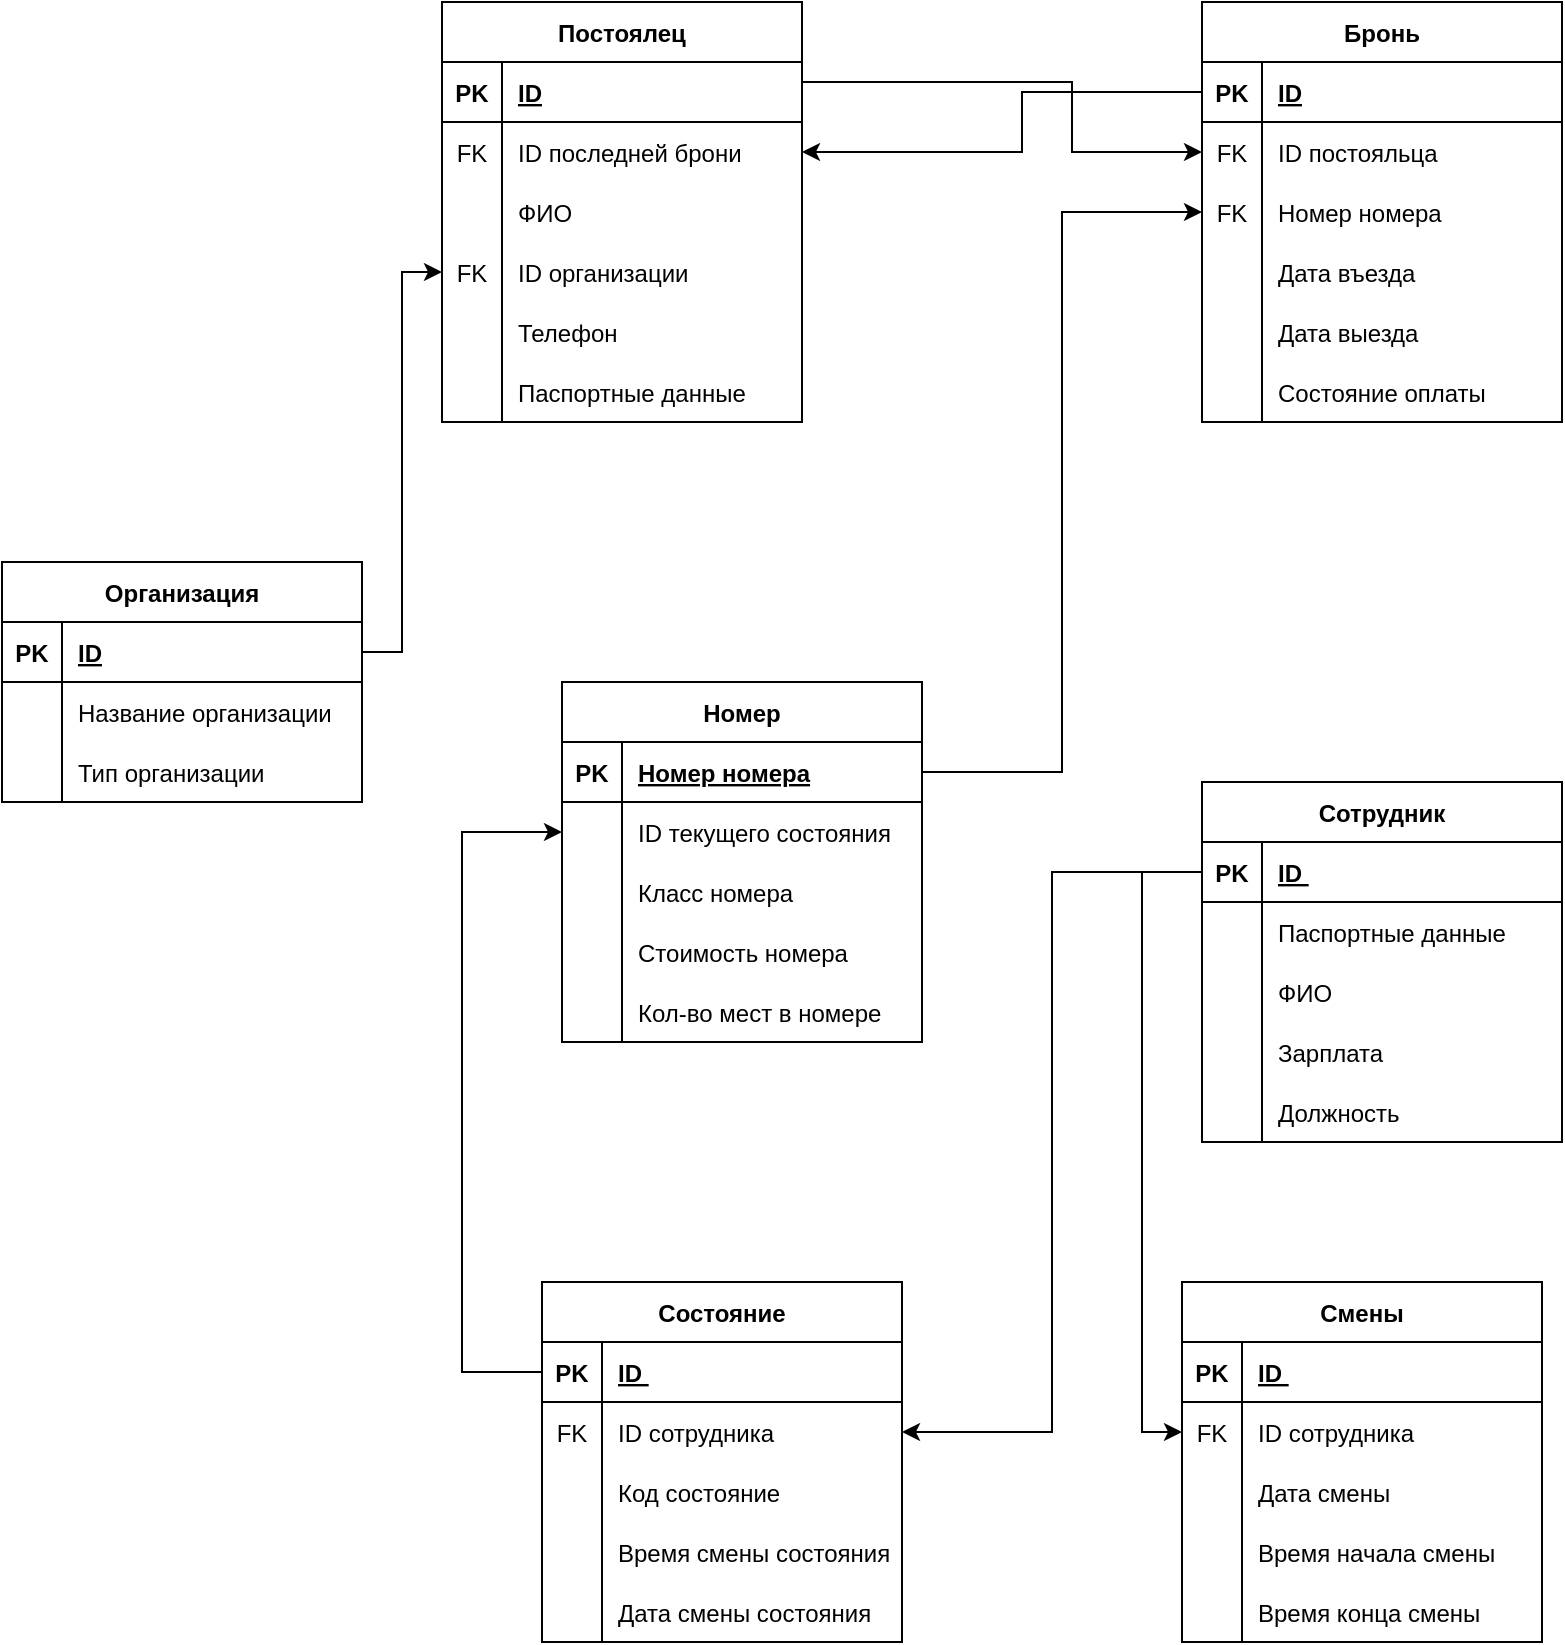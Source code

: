 <mxfile version="15.7.3" type="github" pages="3">
  <diagram id="d11_KZlKvfOg_UC7Vf_U" name="ER модель RU">
    <mxGraphModel dx="2751" dy="2201" grid="1" gridSize="10" guides="1" tooltips="1" connect="1" arrows="1" fold="1" page="1" pageScale="1" pageWidth="827" pageHeight="1169" math="0" shadow="0">
      <root>
        <mxCell id="0" />
        <mxCell id="1" parent="0" />
        <mxCell id="6w3SBAMnw1-7SxD_DUwp-5" value="Постоялец" style="shape=table;startSize=30;container=1;collapsible=1;childLayout=tableLayout;fixedRows=1;rowLines=0;fontStyle=1;align=center;resizeLast=1;" parent="1" vertex="1">
          <mxGeometry x="150" y="-80" width="180" height="210" as="geometry" />
        </mxCell>
        <mxCell id="6w3SBAMnw1-7SxD_DUwp-6" value="" style="shape=tableRow;horizontal=0;startSize=0;swimlaneHead=0;swimlaneBody=0;fillColor=none;collapsible=0;dropTarget=0;points=[[0,0.5],[1,0.5]];portConstraint=eastwest;top=0;left=0;right=0;bottom=1;" parent="6w3SBAMnw1-7SxD_DUwp-5" vertex="1">
          <mxGeometry y="30" width="180" height="30" as="geometry" />
        </mxCell>
        <mxCell id="6w3SBAMnw1-7SxD_DUwp-7" value="PK" style="shape=partialRectangle;connectable=0;fillColor=none;top=0;left=0;bottom=0;right=0;fontStyle=1;overflow=hidden;" parent="6w3SBAMnw1-7SxD_DUwp-6" vertex="1">
          <mxGeometry width="30" height="30" as="geometry">
            <mxRectangle width="30" height="30" as="alternateBounds" />
          </mxGeometry>
        </mxCell>
        <mxCell id="6w3SBAMnw1-7SxD_DUwp-8" value="ID" style="shape=partialRectangle;connectable=0;fillColor=none;top=0;left=0;bottom=0;right=0;align=left;spacingLeft=6;fontStyle=5;overflow=hidden;" parent="6w3SBAMnw1-7SxD_DUwp-6" vertex="1">
          <mxGeometry x="30" width="150" height="30" as="geometry">
            <mxRectangle width="150" height="30" as="alternateBounds" />
          </mxGeometry>
        </mxCell>
        <mxCell id="6w3SBAMnw1-7SxD_DUwp-30" style="shape=tableRow;horizontal=0;startSize=0;swimlaneHead=0;swimlaneBody=0;fillColor=none;collapsible=0;dropTarget=0;points=[[0,0.5],[1,0.5]];portConstraint=eastwest;top=0;left=0;right=0;bottom=0;" parent="6w3SBAMnw1-7SxD_DUwp-5" vertex="1">
          <mxGeometry y="60" width="180" height="30" as="geometry" />
        </mxCell>
        <mxCell id="6w3SBAMnw1-7SxD_DUwp-31" value="FK" style="shape=partialRectangle;connectable=0;fillColor=none;top=0;left=0;bottom=0;right=0;editable=1;overflow=hidden;" parent="6w3SBAMnw1-7SxD_DUwp-30" vertex="1">
          <mxGeometry width="30" height="30" as="geometry">
            <mxRectangle width="30" height="30" as="alternateBounds" />
          </mxGeometry>
        </mxCell>
        <mxCell id="6w3SBAMnw1-7SxD_DUwp-32" value="ID последней брони" style="shape=partialRectangle;connectable=0;fillColor=none;top=0;left=0;bottom=0;right=0;align=left;spacingLeft=6;overflow=hidden;" parent="6w3SBAMnw1-7SxD_DUwp-30" vertex="1">
          <mxGeometry x="30" width="150" height="30" as="geometry">
            <mxRectangle width="150" height="30" as="alternateBounds" />
          </mxGeometry>
        </mxCell>
        <mxCell id="6w3SBAMnw1-7SxD_DUwp-9" value="" style="shape=tableRow;horizontal=0;startSize=0;swimlaneHead=0;swimlaneBody=0;fillColor=none;collapsible=0;dropTarget=0;points=[[0,0.5],[1,0.5]];portConstraint=eastwest;top=0;left=0;right=0;bottom=0;" parent="6w3SBAMnw1-7SxD_DUwp-5" vertex="1">
          <mxGeometry y="90" width="180" height="30" as="geometry" />
        </mxCell>
        <mxCell id="6w3SBAMnw1-7SxD_DUwp-10" value="" style="shape=partialRectangle;connectable=0;fillColor=none;top=0;left=0;bottom=0;right=0;editable=1;overflow=hidden;" parent="6w3SBAMnw1-7SxD_DUwp-9" vertex="1">
          <mxGeometry width="30" height="30" as="geometry">
            <mxRectangle width="30" height="30" as="alternateBounds" />
          </mxGeometry>
        </mxCell>
        <mxCell id="6w3SBAMnw1-7SxD_DUwp-11" value="ФИО" style="shape=partialRectangle;connectable=0;fillColor=none;top=0;left=0;bottom=0;right=0;align=left;spacingLeft=6;overflow=hidden;" parent="6w3SBAMnw1-7SxD_DUwp-9" vertex="1">
          <mxGeometry x="30" width="150" height="30" as="geometry">
            <mxRectangle width="150" height="30" as="alternateBounds" />
          </mxGeometry>
        </mxCell>
        <mxCell id="6w3SBAMnw1-7SxD_DUwp-12" value="" style="shape=tableRow;horizontal=0;startSize=0;swimlaneHead=0;swimlaneBody=0;fillColor=none;collapsible=0;dropTarget=0;points=[[0,0.5],[1,0.5]];portConstraint=eastwest;top=0;left=0;right=0;bottom=0;" parent="6w3SBAMnw1-7SxD_DUwp-5" vertex="1">
          <mxGeometry y="120" width="180" height="30" as="geometry" />
        </mxCell>
        <mxCell id="6w3SBAMnw1-7SxD_DUwp-13" value="FK" style="shape=partialRectangle;connectable=0;fillColor=none;top=0;left=0;bottom=0;right=0;editable=1;overflow=hidden;" parent="6w3SBAMnw1-7SxD_DUwp-12" vertex="1">
          <mxGeometry width="30" height="30" as="geometry">
            <mxRectangle width="30" height="30" as="alternateBounds" />
          </mxGeometry>
        </mxCell>
        <mxCell id="6w3SBAMnw1-7SxD_DUwp-14" value="ID организации" style="shape=partialRectangle;connectable=0;fillColor=none;top=0;left=0;bottom=0;right=0;align=left;spacingLeft=6;overflow=hidden;" parent="6w3SBAMnw1-7SxD_DUwp-12" vertex="1">
          <mxGeometry x="30" width="150" height="30" as="geometry">
            <mxRectangle width="150" height="30" as="alternateBounds" />
          </mxGeometry>
        </mxCell>
        <mxCell id="6w3SBAMnw1-7SxD_DUwp-15" value="" style="shape=tableRow;horizontal=0;startSize=0;swimlaneHead=0;swimlaneBody=0;fillColor=none;collapsible=0;dropTarget=0;points=[[0,0.5],[1,0.5]];portConstraint=eastwest;top=0;left=0;right=0;bottom=0;" parent="6w3SBAMnw1-7SxD_DUwp-5" vertex="1">
          <mxGeometry y="150" width="180" height="30" as="geometry" />
        </mxCell>
        <mxCell id="6w3SBAMnw1-7SxD_DUwp-16" value="" style="shape=partialRectangle;connectable=0;fillColor=none;top=0;left=0;bottom=0;right=0;editable=1;overflow=hidden;" parent="6w3SBAMnw1-7SxD_DUwp-15" vertex="1">
          <mxGeometry width="30" height="30" as="geometry">
            <mxRectangle width="30" height="30" as="alternateBounds" />
          </mxGeometry>
        </mxCell>
        <mxCell id="6w3SBAMnw1-7SxD_DUwp-17" value="Телефон" style="shape=partialRectangle;connectable=0;fillColor=none;top=0;left=0;bottom=0;right=0;align=left;spacingLeft=6;overflow=hidden;" parent="6w3SBAMnw1-7SxD_DUwp-15" vertex="1">
          <mxGeometry x="30" width="150" height="30" as="geometry">
            <mxRectangle width="150" height="30" as="alternateBounds" />
          </mxGeometry>
        </mxCell>
        <mxCell id="sRWmNhn5ge7o4UagCgk5-2" style="shape=tableRow;horizontal=0;startSize=0;swimlaneHead=0;swimlaneBody=0;fillColor=none;collapsible=0;dropTarget=0;points=[[0,0.5],[1,0.5]];portConstraint=eastwest;top=0;left=0;right=0;bottom=0;" parent="6w3SBAMnw1-7SxD_DUwp-5" vertex="1">
          <mxGeometry y="180" width="180" height="30" as="geometry" />
        </mxCell>
        <mxCell id="sRWmNhn5ge7o4UagCgk5-3" style="shape=partialRectangle;connectable=0;fillColor=none;top=0;left=0;bottom=0;right=0;editable=1;overflow=hidden;" parent="sRWmNhn5ge7o4UagCgk5-2" vertex="1">
          <mxGeometry width="30" height="30" as="geometry">
            <mxRectangle width="30" height="30" as="alternateBounds" />
          </mxGeometry>
        </mxCell>
        <mxCell id="sRWmNhn5ge7o4UagCgk5-4" value="Паспортные данные" style="shape=partialRectangle;connectable=0;fillColor=none;top=0;left=0;bottom=0;right=0;align=left;spacingLeft=6;overflow=hidden;" parent="sRWmNhn5ge7o4UagCgk5-2" vertex="1">
          <mxGeometry x="30" width="150" height="30" as="geometry">
            <mxRectangle width="150" height="30" as="alternateBounds" />
          </mxGeometry>
        </mxCell>
        <mxCell id="6w3SBAMnw1-7SxD_DUwp-36" value="Номер" style="shape=table;startSize=30;container=1;collapsible=1;childLayout=tableLayout;fixedRows=1;rowLines=0;fontStyle=1;align=center;resizeLast=1;" parent="1" vertex="1">
          <mxGeometry x="210" y="260" width="180" height="180" as="geometry" />
        </mxCell>
        <mxCell id="6w3SBAMnw1-7SxD_DUwp-37" value="" style="shape=tableRow;horizontal=0;startSize=0;swimlaneHead=0;swimlaneBody=0;fillColor=none;collapsible=0;dropTarget=0;points=[[0,0.5],[1,0.5]];portConstraint=eastwest;top=0;left=0;right=0;bottom=1;" parent="6w3SBAMnw1-7SxD_DUwp-36" vertex="1">
          <mxGeometry y="30" width="180" height="30" as="geometry" />
        </mxCell>
        <mxCell id="6w3SBAMnw1-7SxD_DUwp-38" value="PK" style="shape=partialRectangle;connectable=0;fillColor=none;top=0;left=0;bottom=0;right=0;fontStyle=1;overflow=hidden;" parent="6w3SBAMnw1-7SxD_DUwp-37" vertex="1">
          <mxGeometry width="30" height="30" as="geometry">
            <mxRectangle width="30" height="30" as="alternateBounds" />
          </mxGeometry>
        </mxCell>
        <mxCell id="6w3SBAMnw1-7SxD_DUwp-39" value="Номер номера" style="shape=partialRectangle;connectable=0;fillColor=none;top=0;left=0;bottom=0;right=0;align=left;spacingLeft=6;fontStyle=5;overflow=hidden;" parent="6w3SBAMnw1-7SxD_DUwp-37" vertex="1">
          <mxGeometry x="30" width="150" height="30" as="geometry">
            <mxRectangle width="150" height="30" as="alternateBounds" />
          </mxGeometry>
        </mxCell>
        <mxCell id="6w3SBAMnw1-7SxD_DUwp-40" value="" style="shape=tableRow;horizontal=0;startSize=0;swimlaneHead=0;swimlaneBody=0;fillColor=none;collapsible=0;dropTarget=0;points=[[0,0.5],[1,0.5]];portConstraint=eastwest;top=0;left=0;right=0;bottom=0;" parent="6w3SBAMnw1-7SxD_DUwp-36" vertex="1">
          <mxGeometry y="60" width="180" height="30" as="geometry" />
        </mxCell>
        <mxCell id="6w3SBAMnw1-7SxD_DUwp-41" value="" style="shape=partialRectangle;connectable=0;fillColor=none;top=0;left=0;bottom=0;right=0;editable=1;overflow=hidden;" parent="6w3SBAMnw1-7SxD_DUwp-40" vertex="1">
          <mxGeometry width="30" height="30" as="geometry">
            <mxRectangle width="30" height="30" as="alternateBounds" />
          </mxGeometry>
        </mxCell>
        <mxCell id="6w3SBAMnw1-7SxD_DUwp-42" value="ID текущего состояния" style="shape=partialRectangle;connectable=0;fillColor=none;top=0;left=0;bottom=0;right=0;align=left;spacingLeft=6;overflow=hidden;" parent="6w3SBAMnw1-7SxD_DUwp-40" vertex="1">
          <mxGeometry x="30" width="150" height="30" as="geometry">
            <mxRectangle width="150" height="30" as="alternateBounds" />
          </mxGeometry>
        </mxCell>
        <mxCell id="6w3SBAMnw1-7SxD_DUwp-43" value="" style="shape=tableRow;horizontal=0;startSize=0;swimlaneHead=0;swimlaneBody=0;fillColor=none;collapsible=0;dropTarget=0;points=[[0,0.5],[1,0.5]];portConstraint=eastwest;top=0;left=0;right=0;bottom=0;" parent="6w3SBAMnw1-7SxD_DUwp-36" vertex="1">
          <mxGeometry y="90" width="180" height="30" as="geometry" />
        </mxCell>
        <mxCell id="6w3SBAMnw1-7SxD_DUwp-44" value="" style="shape=partialRectangle;connectable=0;fillColor=none;top=0;left=0;bottom=0;right=0;editable=1;overflow=hidden;" parent="6w3SBAMnw1-7SxD_DUwp-43" vertex="1">
          <mxGeometry width="30" height="30" as="geometry">
            <mxRectangle width="30" height="30" as="alternateBounds" />
          </mxGeometry>
        </mxCell>
        <mxCell id="6w3SBAMnw1-7SxD_DUwp-45" value="Класс номера" style="shape=partialRectangle;connectable=0;fillColor=none;top=0;left=0;bottom=0;right=0;align=left;spacingLeft=6;overflow=hidden;" parent="6w3SBAMnw1-7SxD_DUwp-43" vertex="1">
          <mxGeometry x="30" width="150" height="30" as="geometry">
            <mxRectangle width="150" height="30" as="alternateBounds" />
          </mxGeometry>
        </mxCell>
        <mxCell id="6w3SBAMnw1-7SxD_DUwp-46" value="" style="shape=tableRow;horizontal=0;startSize=0;swimlaneHead=0;swimlaneBody=0;fillColor=none;collapsible=0;dropTarget=0;points=[[0,0.5],[1,0.5]];portConstraint=eastwest;top=0;left=0;right=0;bottom=0;" parent="6w3SBAMnw1-7SxD_DUwp-36" vertex="1">
          <mxGeometry y="120" width="180" height="30" as="geometry" />
        </mxCell>
        <mxCell id="6w3SBAMnw1-7SxD_DUwp-47" value="" style="shape=partialRectangle;connectable=0;fillColor=none;top=0;left=0;bottom=0;right=0;editable=1;overflow=hidden;" parent="6w3SBAMnw1-7SxD_DUwp-46" vertex="1">
          <mxGeometry width="30" height="30" as="geometry">
            <mxRectangle width="30" height="30" as="alternateBounds" />
          </mxGeometry>
        </mxCell>
        <mxCell id="6w3SBAMnw1-7SxD_DUwp-48" value="Стоимость номера" style="shape=partialRectangle;connectable=0;fillColor=none;top=0;left=0;bottom=0;right=0;align=left;spacingLeft=6;overflow=hidden;" parent="6w3SBAMnw1-7SxD_DUwp-46" vertex="1">
          <mxGeometry x="30" width="150" height="30" as="geometry">
            <mxRectangle width="150" height="30" as="alternateBounds" />
          </mxGeometry>
        </mxCell>
        <mxCell id="-E_8Ci3b0b6Fn7-_UB_N-1" style="shape=tableRow;horizontal=0;startSize=0;swimlaneHead=0;swimlaneBody=0;fillColor=none;collapsible=0;dropTarget=0;points=[[0,0.5],[1,0.5]];portConstraint=eastwest;top=0;left=0;right=0;bottom=0;" parent="6w3SBAMnw1-7SxD_DUwp-36" vertex="1">
          <mxGeometry y="150" width="180" height="30" as="geometry" />
        </mxCell>
        <mxCell id="-E_8Ci3b0b6Fn7-_UB_N-2" style="shape=partialRectangle;connectable=0;fillColor=none;top=0;left=0;bottom=0;right=0;editable=1;overflow=hidden;" parent="-E_8Ci3b0b6Fn7-_UB_N-1" vertex="1">
          <mxGeometry width="30" height="30" as="geometry">
            <mxRectangle width="30" height="30" as="alternateBounds" />
          </mxGeometry>
        </mxCell>
        <mxCell id="-E_8Ci3b0b6Fn7-_UB_N-3" value="Кол-во мест в номере" style="shape=partialRectangle;connectable=0;fillColor=none;top=0;left=0;bottom=0;right=0;align=left;spacingLeft=6;overflow=hidden;" parent="-E_8Ci3b0b6Fn7-_UB_N-1" vertex="1">
          <mxGeometry x="30" width="150" height="30" as="geometry">
            <mxRectangle width="150" height="30" as="alternateBounds" />
          </mxGeometry>
        </mxCell>
        <mxCell id="6w3SBAMnw1-7SxD_DUwp-53" value="Бронь" style="shape=table;startSize=30;container=1;collapsible=1;childLayout=tableLayout;fixedRows=1;rowLines=0;fontStyle=1;align=center;resizeLast=1;" parent="1" vertex="1">
          <mxGeometry x="530" y="-80" width="180" height="210" as="geometry" />
        </mxCell>
        <mxCell id="6w3SBAMnw1-7SxD_DUwp-54" value="" style="shape=tableRow;horizontal=0;startSize=0;swimlaneHead=0;swimlaneBody=0;fillColor=none;collapsible=0;dropTarget=0;points=[[0,0.5],[1,0.5]];portConstraint=eastwest;top=0;left=0;right=0;bottom=1;" parent="6w3SBAMnw1-7SxD_DUwp-53" vertex="1">
          <mxGeometry y="30" width="180" height="30" as="geometry" />
        </mxCell>
        <mxCell id="6w3SBAMnw1-7SxD_DUwp-55" value="PK" style="shape=partialRectangle;connectable=0;fillColor=none;top=0;left=0;bottom=0;right=0;fontStyle=1;overflow=hidden;" parent="6w3SBAMnw1-7SxD_DUwp-54" vertex="1">
          <mxGeometry width="30" height="30" as="geometry">
            <mxRectangle width="30" height="30" as="alternateBounds" />
          </mxGeometry>
        </mxCell>
        <mxCell id="6w3SBAMnw1-7SxD_DUwp-56" value="ID" style="shape=partialRectangle;connectable=0;fillColor=none;top=0;left=0;bottom=0;right=0;align=left;spacingLeft=6;fontStyle=5;overflow=hidden;" parent="6w3SBAMnw1-7SxD_DUwp-54" vertex="1">
          <mxGeometry x="30" width="150" height="30" as="geometry">
            <mxRectangle width="150" height="30" as="alternateBounds" />
          </mxGeometry>
        </mxCell>
        <mxCell id="6w3SBAMnw1-7SxD_DUwp-57" value="" style="shape=tableRow;horizontal=0;startSize=0;swimlaneHead=0;swimlaneBody=0;fillColor=none;collapsible=0;dropTarget=0;points=[[0,0.5],[1,0.5]];portConstraint=eastwest;top=0;left=0;right=0;bottom=0;" parent="6w3SBAMnw1-7SxD_DUwp-53" vertex="1">
          <mxGeometry y="60" width="180" height="30" as="geometry" />
        </mxCell>
        <mxCell id="6w3SBAMnw1-7SxD_DUwp-58" value="FK" style="shape=partialRectangle;connectable=0;fillColor=none;top=0;left=0;bottom=0;right=0;editable=1;overflow=hidden;" parent="6w3SBAMnw1-7SxD_DUwp-57" vertex="1">
          <mxGeometry width="30" height="30" as="geometry">
            <mxRectangle width="30" height="30" as="alternateBounds" />
          </mxGeometry>
        </mxCell>
        <mxCell id="6w3SBAMnw1-7SxD_DUwp-59" value="ID постояльца" style="shape=partialRectangle;connectable=0;fillColor=none;top=0;left=0;bottom=0;right=0;align=left;spacingLeft=6;overflow=hidden;" parent="6w3SBAMnw1-7SxD_DUwp-57" vertex="1">
          <mxGeometry x="30" width="150" height="30" as="geometry">
            <mxRectangle width="150" height="30" as="alternateBounds" />
          </mxGeometry>
        </mxCell>
        <mxCell id="6w3SBAMnw1-7SxD_DUwp-60" value="" style="shape=tableRow;horizontal=0;startSize=0;swimlaneHead=0;swimlaneBody=0;fillColor=none;collapsible=0;dropTarget=0;points=[[0,0.5],[1,0.5]];portConstraint=eastwest;top=0;left=0;right=0;bottom=0;" parent="6w3SBAMnw1-7SxD_DUwp-53" vertex="1">
          <mxGeometry y="90" width="180" height="30" as="geometry" />
        </mxCell>
        <mxCell id="6w3SBAMnw1-7SxD_DUwp-61" value="FK" style="shape=partialRectangle;connectable=0;fillColor=none;top=0;left=0;bottom=0;right=0;editable=1;overflow=hidden;" parent="6w3SBAMnw1-7SxD_DUwp-60" vertex="1">
          <mxGeometry width="30" height="30" as="geometry">
            <mxRectangle width="30" height="30" as="alternateBounds" />
          </mxGeometry>
        </mxCell>
        <mxCell id="6w3SBAMnw1-7SxD_DUwp-62" value="Номер номера" style="shape=partialRectangle;connectable=0;fillColor=none;top=0;left=0;bottom=0;right=0;align=left;spacingLeft=6;overflow=hidden;" parent="6w3SBAMnw1-7SxD_DUwp-60" vertex="1">
          <mxGeometry x="30" width="150" height="30" as="geometry">
            <mxRectangle width="150" height="30" as="alternateBounds" />
          </mxGeometry>
        </mxCell>
        <mxCell id="6w3SBAMnw1-7SxD_DUwp-63" value="" style="shape=tableRow;horizontal=0;startSize=0;swimlaneHead=0;swimlaneBody=0;fillColor=none;collapsible=0;dropTarget=0;points=[[0,0.5],[1,0.5]];portConstraint=eastwest;top=0;left=0;right=0;bottom=0;" parent="6w3SBAMnw1-7SxD_DUwp-53" vertex="1">
          <mxGeometry y="120" width="180" height="30" as="geometry" />
        </mxCell>
        <mxCell id="6w3SBAMnw1-7SxD_DUwp-64" value="" style="shape=partialRectangle;connectable=0;fillColor=none;top=0;left=0;bottom=0;right=0;editable=1;overflow=hidden;" parent="6w3SBAMnw1-7SxD_DUwp-63" vertex="1">
          <mxGeometry width="30" height="30" as="geometry">
            <mxRectangle width="30" height="30" as="alternateBounds" />
          </mxGeometry>
        </mxCell>
        <mxCell id="6w3SBAMnw1-7SxD_DUwp-65" value="Дата въезда" style="shape=partialRectangle;connectable=0;fillColor=none;top=0;left=0;bottom=0;right=0;align=left;spacingLeft=6;overflow=hidden;" parent="6w3SBAMnw1-7SxD_DUwp-63" vertex="1">
          <mxGeometry x="30" width="150" height="30" as="geometry">
            <mxRectangle width="150" height="30" as="alternateBounds" />
          </mxGeometry>
        </mxCell>
        <mxCell id="6w3SBAMnw1-7SxD_DUwp-66" style="shape=tableRow;horizontal=0;startSize=0;swimlaneHead=0;swimlaneBody=0;fillColor=none;collapsible=0;dropTarget=0;points=[[0,0.5],[1,0.5]];portConstraint=eastwest;top=0;left=0;right=0;bottom=0;" parent="6w3SBAMnw1-7SxD_DUwp-53" vertex="1">
          <mxGeometry y="150" width="180" height="30" as="geometry" />
        </mxCell>
        <mxCell id="6w3SBAMnw1-7SxD_DUwp-67" style="shape=partialRectangle;connectable=0;fillColor=none;top=0;left=0;bottom=0;right=0;editable=1;overflow=hidden;" parent="6w3SBAMnw1-7SxD_DUwp-66" vertex="1">
          <mxGeometry width="30" height="30" as="geometry">
            <mxRectangle width="30" height="30" as="alternateBounds" />
          </mxGeometry>
        </mxCell>
        <mxCell id="6w3SBAMnw1-7SxD_DUwp-68" value="Дата выезда" style="shape=partialRectangle;connectable=0;fillColor=none;top=0;left=0;bottom=0;right=0;align=left;spacingLeft=6;overflow=hidden;" parent="6w3SBAMnw1-7SxD_DUwp-66" vertex="1">
          <mxGeometry x="30" width="150" height="30" as="geometry">
            <mxRectangle width="150" height="30" as="alternateBounds" />
          </mxGeometry>
        </mxCell>
        <mxCell id="6w3SBAMnw1-7SxD_DUwp-103" style="shape=tableRow;horizontal=0;startSize=0;swimlaneHead=0;swimlaneBody=0;fillColor=none;collapsible=0;dropTarget=0;points=[[0,0.5],[1,0.5]];portConstraint=eastwest;top=0;left=0;right=0;bottom=0;" parent="6w3SBAMnw1-7SxD_DUwp-53" vertex="1">
          <mxGeometry y="180" width="180" height="30" as="geometry" />
        </mxCell>
        <mxCell id="6w3SBAMnw1-7SxD_DUwp-104" style="shape=partialRectangle;connectable=0;fillColor=none;top=0;left=0;bottom=0;right=0;editable=1;overflow=hidden;" parent="6w3SBAMnw1-7SxD_DUwp-103" vertex="1">
          <mxGeometry width="30" height="30" as="geometry">
            <mxRectangle width="30" height="30" as="alternateBounds" />
          </mxGeometry>
        </mxCell>
        <mxCell id="6w3SBAMnw1-7SxD_DUwp-105" value="Состояние оплаты" style="shape=partialRectangle;connectable=0;fillColor=none;top=0;left=0;bottom=0;right=0;align=left;spacingLeft=6;overflow=hidden;" parent="6w3SBAMnw1-7SxD_DUwp-103" vertex="1">
          <mxGeometry x="30" width="150" height="30" as="geometry">
            <mxRectangle width="150" height="30" as="alternateBounds" />
          </mxGeometry>
        </mxCell>
        <mxCell id="6w3SBAMnw1-7SxD_DUwp-85" value="Организация" style="shape=table;startSize=30;container=1;collapsible=1;childLayout=tableLayout;fixedRows=1;rowLines=0;fontStyle=1;align=center;resizeLast=1;" parent="1" vertex="1">
          <mxGeometry x="-70" y="200" width="180" height="120" as="geometry" />
        </mxCell>
        <mxCell id="6w3SBAMnw1-7SxD_DUwp-86" value="" style="shape=tableRow;horizontal=0;startSize=0;swimlaneHead=0;swimlaneBody=0;fillColor=none;collapsible=0;dropTarget=0;points=[[0,0.5],[1,0.5]];portConstraint=eastwest;top=0;left=0;right=0;bottom=1;" parent="6w3SBAMnw1-7SxD_DUwp-85" vertex="1">
          <mxGeometry y="30" width="180" height="30" as="geometry" />
        </mxCell>
        <mxCell id="6w3SBAMnw1-7SxD_DUwp-87" value="PK" style="shape=partialRectangle;connectable=0;fillColor=none;top=0;left=0;bottom=0;right=0;fontStyle=1;overflow=hidden;" parent="6w3SBAMnw1-7SxD_DUwp-86" vertex="1">
          <mxGeometry width="30" height="30" as="geometry">
            <mxRectangle width="30" height="30" as="alternateBounds" />
          </mxGeometry>
        </mxCell>
        <mxCell id="6w3SBAMnw1-7SxD_DUwp-88" value="ID" style="shape=partialRectangle;connectable=0;fillColor=none;top=0;left=0;bottom=0;right=0;align=left;spacingLeft=6;fontStyle=5;overflow=hidden;" parent="6w3SBAMnw1-7SxD_DUwp-86" vertex="1">
          <mxGeometry x="30" width="150" height="30" as="geometry">
            <mxRectangle width="150" height="30" as="alternateBounds" />
          </mxGeometry>
        </mxCell>
        <mxCell id="6w3SBAMnw1-7SxD_DUwp-89" value="" style="shape=tableRow;horizontal=0;startSize=0;swimlaneHead=0;swimlaneBody=0;fillColor=none;collapsible=0;dropTarget=0;points=[[0,0.5],[1,0.5]];portConstraint=eastwest;top=0;left=0;right=0;bottom=0;" parent="6w3SBAMnw1-7SxD_DUwp-85" vertex="1">
          <mxGeometry y="60" width="180" height="30" as="geometry" />
        </mxCell>
        <mxCell id="6w3SBAMnw1-7SxD_DUwp-90" value="" style="shape=partialRectangle;connectable=0;fillColor=none;top=0;left=0;bottom=0;right=0;editable=1;overflow=hidden;" parent="6w3SBAMnw1-7SxD_DUwp-89" vertex="1">
          <mxGeometry width="30" height="30" as="geometry">
            <mxRectangle width="30" height="30" as="alternateBounds" />
          </mxGeometry>
        </mxCell>
        <mxCell id="6w3SBAMnw1-7SxD_DUwp-91" value="Название организации" style="shape=partialRectangle;connectable=0;fillColor=none;top=0;left=0;bottom=0;right=0;align=left;spacingLeft=6;overflow=hidden;" parent="6w3SBAMnw1-7SxD_DUwp-89" vertex="1">
          <mxGeometry x="30" width="150" height="30" as="geometry">
            <mxRectangle width="150" height="30" as="alternateBounds" />
          </mxGeometry>
        </mxCell>
        <mxCell id="6w3SBAMnw1-7SxD_DUwp-92" value="" style="shape=tableRow;horizontal=0;startSize=0;swimlaneHead=0;swimlaneBody=0;fillColor=none;collapsible=0;dropTarget=0;points=[[0,0.5],[1,0.5]];portConstraint=eastwest;top=0;left=0;right=0;bottom=0;" parent="6w3SBAMnw1-7SxD_DUwp-85" vertex="1">
          <mxGeometry y="90" width="180" height="30" as="geometry" />
        </mxCell>
        <mxCell id="6w3SBAMnw1-7SxD_DUwp-93" value="" style="shape=partialRectangle;connectable=0;fillColor=none;top=0;left=0;bottom=0;right=0;editable=1;overflow=hidden;" parent="6w3SBAMnw1-7SxD_DUwp-92" vertex="1">
          <mxGeometry width="30" height="30" as="geometry">
            <mxRectangle width="30" height="30" as="alternateBounds" />
          </mxGeometry>
        </mxCell>
        <mxCell id="6w3SBAMnw1-7SxD_DUwp-94" value="Тип организации" style="shape=partialRectangle;connectable=0;fillColor=none;top=0;left=0;bottom=0;right=0;align=left;spacingLeft=6;overflow=hidden;" parent="6w3SBAMnw1-7SxD_DUwp-92" vertex="1">
          <mxGeometry x="30" width="150" height="30" as="geometry">
            <mxRectangle width="150" height="30" as="alternateBounds" />
          </mxGeometry>
        </mxCell>
        <mxCell id="6w3SBAMnw1-7SxD_DUwp-100" style="edgeStyle=orthogonalEdgeStyle;rounded=0;orthogonalLoop=1;jettySize=auto;html=1;entryX=0;entryY=0.5;entryDx=0;entryDy=0;" parent="1" source="6w3SBAMnw1-7SxD_DUwp-6" target="6w3SBAMnw1-7SxD_DUwp-57" edge="1">
          <mxGeometry relative="1" as="geometry">
            <Array as="points">
              <mxPoint x="465" y="-40" />
              <mxPoint x="465" y="-5" />
            </Array>
          </mxGeometry>
        </mxCell>
        <mxCell id="6w3SBAMnw1-7SxD_DUwp-102" style="edgeStyle=orthogonalEdgeStyle;rounded=0;orthogonalLoop=1;jettySize=auto;html=1;" parent="1" source="6w3SBAMnw1-7SxD_DUwp-37" target="6w3SBAMnw1-7SxD_DUwp-60" edge="1">
          <mxGeometry relative="1" as="geometry" />
        </mxCell>
        <mxCell id="6w3SBAMnw1-7SxD_DUwp-101" style="edgeStyle=orthogonalEdgeStyle;rounded=0;orthogonalLoop=1;jettySize=auto;html=1;entryX=1;entryY=0.5;entryDx=0;entryDy=0;" parent="1" source="6w3SBAMnw1-7SxD_DUwp-54" target="6w3SBAMnw1-7SxD_DUwp-30" edge="1">
          <mxGeometry relative="1" as="geometry">
            <Array as="points">
              <mxPoint x="440" y="-35" />
              <mxPoint x="440" y="-5" />
            </Array>
          </mxGeometry>
        </mxCell>
        <mxCell id="sRWmNhn5ge7o4UagCgk5-1" style="edgeStyle=orthogonalEdgeStyle;rounded=0;orthogonalLoop=1;jettySize=auto;html=1;entryX=0;entryY=0.5;entryDx=0;entryDy=0;" parent="1" source="6w3SBAMnw1-7SxD_DUwp-86" target="6w3SBAMnw1-7SxD_DUwp-12" edge="1">
          <mxGeometry relative="1" as="geometry" />
        </mxCell>
        <mxCell id="cfxCkErfdYhPu7MimAZo-1" value="Сотрудник" style="shape=table;startSize=30;container=1;collapsible=1;childLayout=tableLayout;fixedRows=1;rowLines=0;fontStyle=1;align=center;resizeLast=1;" vertex="1" parent="1">
          <mxGeometry x="530" y="310" width="180" height="180" as="geometry" />
        </mxCell>
        <mxCell id="cfxCkErfdYhPu7MimAZo-2" value="" style="shape=tableRow;horizontal=0;startSize=0;swimlaneHead=0;swimlaneBody=0;fillColor=none;collapsible=0;dropTarget=0;points=[[0,0.5],[1,0.5]];portConstraint=eastwest;top=0;left=0;right=0;bottom=1;" vertex="1" parent="cfxCkErfdYhPu7MimAZo-1">
          <mxGeometry y="30" width="180" height="30" as="geometry" />
        </mxCell>
        <mxCell id="cfxCkErfdYhPu7MimAZo-3" value="PK" style="shape=partialRectangle;connectable=0;fillColor=none;top=0;left=0;bottom=0;right=0;fontStyle=1;overflow=hidden;" vertex="1" parent="cfxCkErfdYhPu7MimAZo-2">
          <mxGeometry width="30" height="30" as="geometry">
            <mxRectangle width="30" height="30" as="alternateBounds" />
          </mxGeometry>
        </mxCell>
        <mxCell id="cfxCkErfdYhPu7MimAZo-4" value="ID " style="shape=partialRectangle;connectable=0;fillColor=none;top=0;left=0;bottom=0;right=0;align=left;spacingLeft=6;fontStyle=5;overflow=hidden;" vertex="1" parent="cfxCkErfdYhPu7MimAZo-2">
          <mxGeometry x="30" width="150" height="30" as="geometry">
            <mxRectangle width="150" height="30" as="alternateBounds" />
          </mxGeometry>
        </mxCell>
        <mxCell id="cfxCkErfdYhPu7MimAZo-5" value="" style="shape=tableRow;horizontal=0;startSize=0;swimlaneHead=0;swimlaneBody=0;fillColor=none;collapsible=0;dropTarget=0;points=[[0,0.5],[1,0.5]];portConstraint=eastwest;top=0;left=0;right=0;bottom=0;" vertex="1" parent="cfxCkErfdYhPu7MimAZo-1">
          <mxGeometry y="60" width="180" height="30" as="geometry" />
        </mxCell>
        <mxCell id="cfxCkErfdYhPu7MimAZo-6" value="" style="shape=partialRectangle;connectable=0;fillColor=none;top=0;left=0;bottom=0;right=0;editable=1;overflow=hidden;" vertex="1" parent="cfxCkErfdYhPu7MimAZo-5">
          <mxGeometry width="30" height="30" as="geometry">
            <mxRectangle width="30" height="30" as="alternateBounds" />
          </mxGeometry>
        </mxCell>
        <mxCell id="cfxCkErfdYhPu7MimAZo-7" value="Паспортные данные" style="shape=partialRectangle;connectable=0;fillColor=none;top=0;left=0;bottom=0;right=0;align=left;spacingLeft=6;overflow=hidden;" vertex="1" parent="cfxCkErfdYhPu7MimAZo-5">
          <mxGeometry x="30" width="150" height="30" as="geometry">
            <mxRectangle width="150" height="30" as="alternateBounds" />
          </mxGeometry>
        </mxCell>
        <mxCell id="cfxCkErfdYhPu7MimAZo-8" value="" style="shape=tableRow;horizontal=0;startSize=0;swimlaneHead=0;swimlaneBody=0;fillColor=none;collapsible=0;dropTarget=0;points=[[0,0.5],[1,0.5]];portConstraint=eastwest;top=0;left=0;right=0;bottom=0;" vertex="1" parent="cfxCkErfdYhPu7MimAZo-1">
          <mxGeometry y="90" width="180" height="30" as="geometry" />
        </mxCell>
        <mxCell id="cfxCkErfdYhPu7MimAZo-9" value="" style="shape=partialRectangle;connectable=0;fillColor=none;top=0;left=0;bottom=0;right=0;editable=1;overflow=hidden;" vertex="1" parent="cfxCkErfdYhPu7MimAZo-8">
          <mxGeometry width="30" height="30" as="geometry">
            <mxRectangle width="30" height="30" as="alternateBounds" />
          </mxGeometry>
        </mxCell>
        <mxCell id="cfxCkErfdYhPu7MimAZo-10" value="ФИО" style="shape=partialRectangle;connectable=0;fillColor=none;top=0;left=0;bottom=0;right=0;align=left;spacingLeft=6;overflow=hidden;" vertex="1" parent="cfxCkErfdYhPu7MimAZo-8">
          <mxGeometry x="30" width="150" height="30" as="geometry">
            <mxRectangle width="150" height="30" as="alternateBounds" />
          </mxGeometry>
        </mxCell>
        <mxCell id="cfxCkErfdYhPu7MimAZo-11" value="" style="shape=tableRow;horizontal=0;startSize=0;swimlaneHead=0;swimlaneBody=0;fillColor=none;collapsible=0;dropTarget=0;points=[[0,0.5],[1,0.5]];portConstraint=eastwest;top=0;left=0;right=0;bottom=0;" vertex="1" parent="cfxCkErfdYhPu7MimAZo-1">
          <mxGeometry y="120" width="180" height="30" as="geometry" />
        </mxCell>
        <mxCell id="cfxCkErfdYhPu7MimAZo-12" value="" style="shape=partialRectangle;connectable=0;fillColor=none;top=0;left=0;bottom=0;right=0;editable=1;overflow=hidden;" vertex="1" parent="cfxCkErfdYhPu7MimAZo-11">
          <mxGeometry width="30" height="30" as="geometry">
            <mxRectangle width="30" height="30" as="alternateBounds" />
          </mxGeometry>
        </mxCell>
        <mxCell id="cfxCkErfdYhPu7MimAZo-13" value="Зарплата" style="shape=partialRectangle;connectable=0;fillColor=none;top=0;left=0;bottom=0;right=0;align=left;spacingLeft=6;overflow=hidden;" vertex="1" parent="cfxCkErfdYhPu7MimAZo-11">
          <mxGeometry x="30" width="150" height="30" as="geometry">
            <mxRectangle width="150" height="30" as="alternateBounds" />
          </mxGeometry>
        </mxCell>
        <mxCell id="cfxCkErfdYhPu7MimAZo-14" style="shape=tableRow;horizontal=0;startSize=0;swimlaneHead=0;swimlaneBody=0;fillColor=none;collapsible=0;dropTarget=0;points=[[0,0.5],[1,0.5]];portConstraint=eastwest;top=0;left=0;right=0;bottom=0;" vertex="1" parent="cfxCkErfdYhPu7MimAZo-1">
          <mxGeometry y="150" width="180" height="30" as="geometry" />
        </mxCell>
        <mxCell id="cfxCkErfdYhPu7MimAZo-15" style="shape=partialRectangle;connectable=0;fillColor=none;top=0;left=0;bottom=0;right=0;editable=1;overflow=hidden;" vertex="1" parent="cfxCkErfdYhPu7MimAZo-14">
          <mxGeometry width="30" height="30" as="geometry">
            <mxRectangle width="30" height="30" as="alternateBounds" />
          </mxGeometry>
        </mxCell>
        <mxCell id="cfxCkErfdYhPu7MimAZo-16" value="Должность" style="shape=partialRectangle;connectable=0;fillColor=none;top=0;left=0;bottom=0;right=0;align=left;spacingLeft=6;overflow=hidden;" vertex="1" parent="cfxCkErfdYhPu7MimAZo-14">
          <mxGeometry x="30" width="150" height="30" as="geometry">
            <mxRectangle width="150" height="30" as="alternateBounds" />
          </mxGeometry>
        </mxCell>
        <mxCell id="6HHlXmv_DEm1rTl6xGM9-1" value="Смены" style="shape=table;startSize=30;container=1;collapsible=1;childLayout=tableLayout;fixedRows=1;rowLines=0;fontStyle=1;align=center;resizeLast=1;" vertex="1" parent="1">
          <mxGeometry x="520" y="560" width="180" height="180" as="geometry" />
        </mxCell>
        <mxCell id="6HHlXmv_DEm1rTl6xGM9-2" value="" style="shape=tableRow;horizontal=0;startSize=0;swimlaneHead=0;swimlaneBody=0;fillColor=none;collapsible=0;dropTarget=0;points=[[0,0.5],[1,0.5]];portConstraint=eastwest;top=0;left=0;right=0;bottom=1;" vertex="1" parent="6HHlXmv_DEm1rTl6xGM9-1">
          <mxGeometry y="30" width="180" height="30" as="geometry" />
        </mxCell>
        <mxCell id="6HHlXmv_DEm1rTl6xGM9-3" value="PK" style="shape=partialRectangle;connectable=0;fillColor=none;top=0;left=0;bottom=0;right=0;fontStyle=1;overflow=hidden;" vertex="1" parent="6HHlXmv_DEm1rTl6xGM9-2">
          <mxGeometry width="30" height="30" as="geometry">
            <mxRectangle width="30" height="30" as="alternateBounds" />
          </mxGeometry>
        </mxCell>
        <mxCell id="6HHlXmv_DEm1rTl6xGM9-4" value="ID " style="shape=partialRectangle;connectable=0;fillColor=none;top=0;left=0;bottom=0;right=0;align=left;spacingLeft=6;fontStyle=5;overflow=hidden;" vertex="1" parent="6HHlXmv_DEm1rTl6xGM9-2">
          <mxGeometry x="30" width="150" height="30" as="geometry">
            <mxRectangle width="150" height="30" as="alternateBounds" />
          </mxGeometry>
        </mxCell>
        <mxCell id="6HHlXmv_DEm1rTl6xGM9-5" value="" style="shape=tableRow;horizontal=0;startSize=0;swimlaneHead=0;swimlaneBody=0;fillColor=none;collapsible=0;dropTarget=0;points=[[0,0.5],[1,0.5]];portConstraint=eastwest;top=0;left=0;right=0;bottom=0;" vertex="1" parent="6HHlXmv_DEm1rTl6xGM9-1">
          <mxGeometry y="60" width="180" height="30" as="geometry" />
        </mxCell>
        <mxCell id="6HHlXmv_DEm1rTl6xGM9-6" value="FK" style="shape=partialRectangle;connectable=0;fillColor=none;top=0;left=0;bottom=0;right=0;editable=1;overflow=hidden;" vertex="1" parent="6HHlXmv_DEm1rTl6xGM9-5">
          <mxGeometry width="30" height="30" as="geometry">
            <mxRectangle width="30" height="30" as="alternateBounds" />
          </mxGeometry>
        </mxCell>
        <mxCell id="6HHlXmv_DEm1rTl6xGM9-7" value="ID сотрудника" style="shape=partialRectangle;connectable=0;fillColor=none;top=0;left=0;bottom=0;right=0;align=left;spacingLeft=6;overflow=hidden;" vertex="1" parent="6HHlXmv_DEm1rTl6xGM9-5">
          <mxGeometry x="30" width="150" height="30" as="geometry">
            <mxRectangle width="150" height="30" as="alternateBounds" />
          </mxGeometry>
        </mxCell>
        <mxCell id="6HHlXmv_DEm1rTl6xGM9-8" value="" style="shape=tableRow;horizontal=0;startSize=0;swimlaneHead=0;swimlaneBody=0;fillColor=none;collapsible=0;dropTarget=0;points=[[0,0.5],[1,0.5]];portConstraint=eastwest;top=0;left=0;right=0;bottom=0;" vertex="1" parent="6HHlXmv_DEm1rTl6xGM9-1">
          <mxGeometry y="90" width="180" height="30" as="geometry" />
        </mxCell>
        <mxCell id="6HHlXmv_DEm1rTl6xGM9-9" value="" style="shape=partialRectangle;connectable=0;fillColor=none;top=0;left=0;bottom=0;right=0;editable=1;overflow=hidden;" vertex="1" parent="6HHlXmv_DEm1rTl6xGM9-8">
          <mxGeometry width="30" height="30" as="geometry">
            <mxRectangle width="30" height="30" as="alternateBounds" />
          </mxGeometry>
        </mxCell>
        <mxCell id="6HHlXmv_DEm1rTl6xGM9-10" value="Дата смены" style="shape=partialRectangle;connectable=0;fillColor=none;top=0;left=0;bottom=0;right=0;align=left;spacingLeft=6;overflow=hidden;" vertex="1" parent="6HHlXmv_DEm1rTl6xGM9-8">
          <mxGeometry x="30" width="150" height="30" as="geometry">
            <mxRectangle width="150" height="30" as="alternateBounds" />
          </mxGeometry>
        </mxCell>
        <mxCell id="6HHlXmv_DEm1rTl6xGM9-11" value="" style="shape=tableRow;horizontal=0;startSize=0;swimlaneHead=0;swimlaneBody=0;fillColor=none;collapsible=0;dropTarget=0;points=[[0,0.5],[1,0.5]];portConstraint=eastwest;top=0;left=0;right=0;bottom=0;" vertex="1" parent="6HHlXmv_DEm1rTl6xGM9-1">
          <mxGeometry y="120" width="180" height="30" as="geometry" />
        </mxCell>
        <mxCell id="6HHlXmv_DEm1rTl6xGM9-12" value="" style="shape=partialRectangle;connectable=0;fillColor=none;top=0;left=0;bottom=0;right=0;editable=1;overflow=hidden;" vertex="1" parent="6HHlXmv_DEm1rTl6xGM9-11">
          <mxGeometry width="30" height="30" as="geometry">
            <mxRectangle width="30" height="30" as="alternateBounds" />
          </mxGeometry>
        </mxCell>
        <mxCell id="6HHlXmv_DEm1rTl6xGM9-13" value="Время начала смены" style="shape=partialRectangle;connectable=0;fillColor=none;top=0;left=0;bottom=0;right=0;align=left;spacingLeft=6;overflow=hidden;" vertex="1" parent="6HHlXmv_DEm1rTl6xGM9-11">
          <mxGeometry x="30" width="150" height="30" as="geometry">
            <mxRectangle width="150" height="30" as="alternateBounds" />
          </mxGeometry>
        </mxCell>
        <mxCell id="6HHlXmv_DEm1rTl6xGM9-14" style="shape=tableRow;horizontal=0;startSize=0;swimlaneHead=0;swimlaneBody=0;fillColor=none;collapsible=0;dropTarget=0;points=[[0,0.5],[1,0.5]];portConstraint=eastwest;top=0;left=0;right=0;bottom=0;" vertex="1" parent="6HHlXmv_DEm1rTl6xGM9-1">
          <mxGeometry y="150" width="180" height="30" as="geometry" />
        </mxCell>
        <mxCell id="6HHlXmv_DEm1rTl6xGM9-15" style="shape=partialRectangle;connectable=0;fillColor=none;top=0;left=0;bottom=0;right=0;editable=1;overflow=hidden;" vertex="1" parent="6HHlXmv_DEm1rTl6xGM9-14">
          <mxGeometry width="30" height="30" as="geometry">
            <mxRectangle width="30" height="30" as="alternateBounds" />
          </mxGeometry>
        </mxCell>
        <mxCell id="6HHlXmv_DEm1rTl6xGM9-16" value="Время конца смены" style="shape=partialRectangle;connectable=0;fillColor=none;top=0;left=0;bottom=0;right=0;align=left;spacingLeft=6;overflow=hidden;" vertex="1" parent="6HHlXmv_DEm1rTl6xGM9-14">
          <mxGeometry x="30" width="150" height="30" as="geometry">
            <mxRectangle width="150" height="30" as="alternateBounds" />
          </mxGeometry>
        </mxCell>
        <mxCell id="6HHlXmv_DEm1rTl6xGM9-17" style="edgeStyle=orthogonalEdgeStyle;rounded=0;orthogonalLoop=1;jettySize=auto;html=1;entryX=0;entryY=0.5;entryDx=0;entryDy=0;" edge="1" parent="1" source="cfxCkErfdYhPu7MimAZo-2" target="6HHlXmv_DEm1rTl6xGM9-5">
          <mxGeometry relative="1" as="geometry" />
        </mxCell>
        <mxCell id="32K6Jna_Lc39tGNcHl3n-1" value="Состояние" style="shape=table;startSize=30;container=1;collapsible=1;childLayout=tableLayout;fixedRows=1;rowLines=0;fontStyle=1;align=center;resizeLast=1;" vertex="1" parent="1">
          <mxGeometry x="200" y="560" width="180" height="180" as="geometry" />
        </mxCell>
        <mxCell id="32K6Jna_Lc39tGNcHl3n-2" value="" style="shape=tableRow;horizontal=0;startSize=0;swimlaneHead=0;swimlaneBody=0;fillColor=none;collapsible=0;dropTarget=0;points=[[0,0.5],[1,0.5]];portConstraint=eastwest;top=0;left=0;right=0;bottom=1;" vertex="1" parent="32K6Jna_Lc39tGNcHl3n-1">
          <mxGeometry y="30" width="180" height="30" as="geometry" />
        </mxCell>
        <mxCell id="32K6Jna_Lc39tGNcHl3n-3" value="PK" style="shape=partialRectangle;connectable=0;fillColor=none;top=0;left=0;bottom=0;right=0;fontStyle=1;overflow=hidden;" vertex="1" parent="32K6Jna_Lc39tGNcHl3n-2">
          <mxGeometry width="30" height="30" as="geometry">
            <mxRectangle width="30" height="30" as="alternateBounds" />
          </mxGeometry>
        </mxCell>
        <mxCell id="32K6Jna_Lc39tGNcHl3n-4" value="ID " style="shape=partialRectangle;connectable=0;fillColor=none;top=0;left=0;bottom=0;right=0;align=left;spacingLeft=6;fontStyle=5;overflow=hidden;" vertex="1" parent="32K6Jna_Lc39tGNcHl3n-2">
          <mxGeometry x="30" width="150" height="30" as="geometry">
            <mxRectangle width="150" height="30" as="alternateBounds" />
          </mxGeometry>
        </mxCell>
        <mxCell id="32K6Jna_Lc39tGNcHl3n-8" value="" style="shape=tableRow;horizontal=0;startSize=0;swimlaneHead=0;swimlaneBody=0;fillColor=none;collapsible=0;dropTarget=0;points=[[0,0.5],[1,0.5]];portConstraint=eastwest;top=0;left=0;right=0;bottom=0;" vertex="1" parent="32K6Jna_Lc39tGNcHl3n-1">
          <mxGeometry y="60" width="180" height="30" as="geometry" />
        </mxCell>
        <mxCell id="32K6Jna_Lc39tGNcHl3n-9" value="FK" style="shape=partialRectangle;connectable=0;fillColor=none;top=0;left=0;bottom=0;right=0;editable=1;overflow=hidden;" vertex="1" parent="32K6Jna_Lc39tGNcHl3n-8">
          <mxGeometry width="30" height="30" as="geometry">
            <mxRectangle width="30" height="30" as="alternateBounds" />
          </mxGeometry>
        </mxCell>
        <mxCell id="32K6Jna_Lc39tGNcHl3n-10" value="ID сотрудника" style="shape=partialRectangle;connectable=0;fillColor=none;top=0;left=0;bottom=0;right=0;align=left;spacingLeft=6;overflow=hidden;" vertex="1" parent="32K6Jna_Lc39tGNcHl3n-8">
          <mxGeometry x="30" width="150" height="30" as="geometry">
            <mxRectangle width="150" height="30" as="alternateBounds" />
          </mxGeometry>
        </mxCell>
        <mxCell id="32K6Jna_Lc39tGNcHl3n-5" value="" style="shape=tableRow;horizontal=0;startSize=0;swimlaneHead=0;swimlaneBody=0;fillColor=none;collapsible=0;dropTarget=0;points=[[0,0.5],[1,0.5]];portConstraint=eastwest;top=0;left=0;right=0;bottom=0;" vertex="1" parent="32K6Jna_Lc39tGNcHl3n-1">
          <mxGeometry y="90" width="180" height="30" as="geometry" />
        </mxCell>
        <mxCell id="32K6Jna_Lc39tGNcHl3n-6" value="" style="shape=partialRectangle;connectable=0;fillColor=none;top=0;left=0;bottom=0;right=0;editable=1;overflow=hidden;" vertex="1" parent="32K6Jna_Lc39tGNcHl3n-5">
          <mxGeometry width="30" height="30" as="geometry">
            <mxRectangle width="30" height="30" as="alternateBounds" />
          </mxGeometry>
        </mxCell>
        <mxCell id="32K6Jna_Lc39tGNcHl3n-7" value="Код состояние" style="shape=partialRectangle;connectable=0;fillColor=none;top=0;left=0;bottom=0;right=0;align=left;spacingLeft=6;overflow=hidden;" vertex="1" parent="32K6Jna_Lc39tGNcHl3n-5">
          <mxGeometry x="30" width="150" height="30" as="geometry">
            <mxRectangle width="150" height="30" as="alternateBounds" />
          </mxGeometry>
        </mxCell>
        <mxCell id="32K6Jna_Lc39tGNcHl3n-11" value="" style="shape=tableRow;horizontal=0;startSize=0;swimlaneHead=0;swimlaneBody=0;fillColor=none;collapsible=0;dropTarget=0;points=[[0,0.5],[1,0.5]];portConstraint=eastwest;top=0;left=0;right=0;bottom=0;" vertex="1" parent="32K6Jna_Lc39tGNcHl3n-1">
          <mxGeometry y="120" width="180" height="30" as="geometry" />
        </mxCell>
        <mxCell id="32K6Jna_Lc39tGNcHl3n-12" value="" style="shape=partialRectangle;connectable=0;fillColor=none;top=0;left=0;bottom=0;right=0;editable=1;overflow=hidden;" vertex="1" parent="32K6Jna_Lc39tGNcHl3n-11">
          <mxGeometry width="30" height="30" as="geometry">
            <mxRectangle width="30" height="30" as="alternateBounds" />
          </mxGeometry>
        </mxCell>
        <mxCell id="32K6Jna_Lc39tGNcHl3n-13" value="Время смены состояния" style="shape=partialRectangle;connectable=0;fillColor=none;top=0;left=0;bottom=0;right=0;align=left;spacingLeft=6;overflow=hidden;" vertex="1" parent="32K6Jna_Lc39tGNcHl3n-11">
          <mxGeometry x="30" width="150" height="30" as="geometry">
            <mxRectangle width="150" height="30" as="alternateBounds" />
          </mxGeometry>
        </mxCell>
        <mxCell id="32K6Jna_Lc39tGNcHl3n-14" style="shape=tableRow;horizontal=0;startSize=0;swimlaneHead=0;swimlaneBody=0;fillColor=none;collapsible=0;dropTarget=0;points=[[0,0.5],[1,0.5]];portConstraint=eastwest;top=0;left=0;right=0;bottom=0;" vertex="1" parent="32K6Jna_Lc39tGNcHl3n-1">
          <mxGeometry y="150" width="180" height="30" as="geometry" />
        </mxCell>
        <mxCell id="32K6Jna_Lc39tGNcHl3n-15" style="shape=partialRectangle;connectable=0;fillColor=none;top=0;left=0;bottom=0;right=0;editable=1;overflow=hidden;" vertex="1" parent="32K6Jna_Lc39tGNcHl3n-14">
          <mxGeometry width="30" height="30" as="geometry">
            <mxRectangle width="30" height="30" as="alternateBounds" />
          </mxGeometry>
        </mxCell>
        <mxCell id="32K6Jna_Lc39tGNcHl3n-16" value="Дата смены состояния" style="shape=partialRectangle;connectable=0;fillColor=none;top=0;left=0;bottom=0;right=0;align=left;spacingLeft=6;overflow=hidden;" vertex="1" parent="32K6Jna_Lc39tGNcHl3n-14">
          <mxGeometry x="30" width="150" height="30" as="geometry">
            <mxRectangle width="150" height="30" as="alternateBounds" />
          </mxGeometry>
        </mxCell>
        <mxCell id="EvtiKl4rtHV0GbZQpb1S-1" style="edgeStyle=orthogonalEdgeStyle;rounded=0;orthogonalLoop=1;jettySize=auto;html=1;entryX=1;entryY=0.5;entryDx=0;entryDy=0;startArrow=none;startFill=0;endArrow=classic;endFill=1;" edge="1" parent="1" source="cfxCkErfdYhPu7MimAZo-2" target="32K6Jna_Lc39tGNcHl3n-8">
          <mxGeometry relative="1" as="geometry" />
        </mxCell>
        <mxCell id="EvtiKl4rtHV0GbZQpb1S-3" style="edgeStyle=orthogonalEdgeStyle;rounded=0;orthogonalLoop=1;jettySize=auto;html=1;entryX=0;entryY=0.5;entryDx=0;entryDy=0;startArrow=none;startFill=0;endArrow=classic;endFill=1;exitX=0;exitY=0.5;exitDx=0;exitDy=0;" edge="1" parent="1" source="32K6Jna_Lc39tGNcHl3n-2" target="6w3SBAMnw1-7SxD_DUwp-40">
          <mxGeometry relative="1" as="geometry">
            <Array as="points">
              <mxPoint x="160" y="605" />
              <mxPoint x="160" y="335" />
            </Array>
          </mxGeometry>
        </mxCell>
      </root>
    </mxGraphModel>
  </diagram>
  <diagram id="ghSTuZL_9gzcwEAxb2Xi" name="ER модель EN">
    <mxGraphModel dx="2462" dy="2046" grid="1" gridSize="10" guides="1" tooltips="1" connect="1" arrows="1" fold="1" page="1" pageScale="1" pageWidth="827" pageHeight="1169" math="0" shadow="0">
      <root>
        <mxCell id="1EXcvww3dYNNjM5VLB1O-0" />
        <mxCell id="1EXcvww3dYNNjM5VLB1O-1" parent="1EXcvww3dYNNjM5VLB1O-0" />
        <mxCell id="28xDPIwPboRlczuATokG-0" value="Resident" style="shape=table;startSize=30;container=1;collapsible=1;childLayout=tableLayout;fixedRows=1;rowLines=0;fontStyle=1;align=center;resizeLast=1;" vertex="1" parent="1EXcvww3dYNNjM5VLB1O-1">
          <mxGeometry x="160" y="-80" width="180" height="210" as="geometry" />
        </mxCell>
        <mxCell id="28xDPIwPboRlczuATokG-1" value="" style="shape=tableRow;horizontal=0;startSize=0;swimlaneHead=0;swimlaneBody=0;fillColor=none;collapsible=0;dropTarget=0;points=[[0,0.5],[1,0.5]];portConstraint=eastwest;top=0;left=0;right=0;bottom=1;" vertex="1" parent="28xDPIwPboRlczuATokG-0">
          <mxGeometry y="30" width="180" height="30" as="geometry" />
        </mxCell>
        <mxCell id="28xDPIwPboRlczuATokG-2" value="PK" style="shape=partialRectangle;connectable=0;fillColor=none;top=0;left=0;bottom=0;right=0;fontStyle=1;overflow=hidden;" vertex="1" parent="28xDPIwPboRlczuATokG-1">
          <mxGeometry width="30" height="30" as="geometry">
            <mxRectangle width="30" height="30" as="alternateBounds" />
          </mxGeometry>
        </mxCell>
        <mxCell id="28xDPIwPboRlczuATokG-3" value="id" style="shape=partialRectangle;connectable=0;fillColor=none;top=0;left=0;bottom=0;right=0;align=left;spacingLeft=6;fontStyle=5;overflow=hidden;" vertex="1" parent="28xDPIwPboRlczuATokG-1">
          <mxGeometry x="30" width="150" height="30" as="geometry">
            <mxRectangle width="150" height="30" as="alternateBounds" />
          </mxGeometry>
        </mxCell>
        <mxCell id="28xDPIwPboRlczuATokG-4" style="shape=tableRow;horizontal=0;startSize=0;swimlaneHead=0;swimlaneBody=0;fillColor=none;collapsible=0;dropTarget=0;points=[[0,0.5],[1,0.5]];portConstraint=eastwest;top=0;left=0;right=0;bottom=0;" vertex="1" parent="28xDPIwPboRlczuATokG-0">
          <mxGeometry y="60" width="180" height="30" as="geometry" />
        </mxCell>
        <mxCell id="28xDPIwPboRlczuATokG-5" value="FK" style="shape=partialRectangle;connectable=0;fillColor=none;top=0;left=0;bottom=0;right=0;editable=1;overflow=hidden;" vertex="1" parent="28xDPIwPboRlczuATokG-4">
          <mxGeometry width="30" height="30" as="geometry">
            <mxRectangle width="30" height="30" as="alternateBounds" />
          </mxGeometry>
        </mxCell>
        <mxCell id="28xDPIwPboRlczuATokG-6" value="last_reservation_id" style="shape=partialRectangle;connectable=0;fillColor=none;top=0;left=0;bottom=0;right=0;align=left;spacingLeft=6;overflow=hidden;" vertex="1" parent="28xDPIwPboRlczuATokG-4">
          <mxGeometry x="30" width="150" height="30" as="geometry">
            <mxRectangle width="150" height="30" as="alternateBounds" />
          </mxGeometry>
        </mxCell>
        <mxCell id="28xDPIwPboRlczuATokG-7" value="" style="shape=tableRow;horizontal=0;startSize=0;swimlaneHead=0;swimlaneBody=0;fillColor=none;collapsible=0;dropTarget=0;points=[[0,0.5],[1,0.5]];portConstraint=eastwest;top=0;left=0;right=0;bottom=0;" vertex="1" parent="28xDPIwPboRlczuATokG-0">
          <mxGeometry y="90" width="180" height="30" as="geometry" />
        </mxCell>
        <mxCell id="28xDPIwPboRlczuATokG-8" value="" style="shape=partialRectangle;connectable=0;fillColor=none;top=0;left=0;bottom=0;right=0;editable=1;overflow=hidden;" vertex="1" parent="28xDPIwPboRlczuATokG-7">
          <mxGeometry width="30" height="30" as="geometry">
            <mxRectangle width="30" height="30" as="alternateBounds" />
          </mxGeometry>
        </mxCell>
        <mxCell id="28xDPIwPboRlczuATokG-9" value="full_name" style="shape=partialRectangle;connectable=0;fillColor=none;top=0;left=0;bottom=0;right=0;align=left;spacingLeft=6;overflow=hidden;" vertex="1" parent="28xDPIwPboRlczuATokG-7">
          <mxGeometry x="30" width="150" height="30" as="geometry">
            <mxRectangle width="150" height="30" as="alternateBounds" />
          </mxGeometry>
        </mxCell>
        <mxCell id="28xDPIwPboRlczuATokG-10" value="" style="shape=tableRow;horizontal=0;startSize=0;swimlaneHead=0;swimlaneBody=0;fillColor=none;collapsible=0;dropTarget=0;points=[[0,0.5],[1,0.5]];portConstraint=eastwest;top=0;left=0;right=0;bottom=0;" vertex="1" parent="28xDPIwPboRlczuATokG-0">
          <mxGeometry y="120" width="180" height="30" as="geometry" />
        </mxCell>
        <mxCell id="28xDPIwPboRlczuATokG-11" value="FK" style="shape=partialRectangle;connectable=0;fillColor=none;top=0;left=0;bottom=0;right=0;editable=1;overflow=hidden;" vertex="1" parent="28xDPIwPboRlczuATokG-10">
          <mxGeometry width="30" height="30" as="geometry">
            <mxRectangle width="30" height="30" as="alternateBounds" />
          </mxGeometry>
        </mxCell>
        <mxCell id="28xDPIwPboRlczuATokG-12" value="id_organization" style="shape=partialRectangle;connectable=0;fillColor=none;top=0;left=0;bottom=0;right=0;align=left;spacingLeft=6;overflow=hidden;" vertex="1" parent="28xDPIwPboRlczuATokG-10">
          <mxGeometry x="30" width="150" height="30" as="geometry">
            <mxRectangle width="150" height="30" as="alternateBounds" />
          </mxGeometry>
        </mxCell>
        <mxCell id="28xDPIwPboRlczuATokG-13" value="" style="shape=tableRow;horizontal=0;startSize=0;swimlaneHead=0;swimlaneBody=0;fillColor=none;collapsible=0;dropTarget=0;points=[[0,0.5],[1,0.5]];portConstraint=eastwest;top=0;left=0;right=0;bottom=0;" vertex="1" parent="28xDPIwPboRlczuATokG-0">
          <mxGeometry y="150" width="180" height="30" as="geometry" />
        </mxCell>
        <mxCell id="28xDPIwPboRlczuATokG-14" value="" style="shape=partialRectangle;connectable=0;fillColor=none;top=0;left=0;bottom=0;right=0;editable=1;overflow=hidden;" vertex="1" parent="28xDPIwPboRlczuATokG-13">
          <mxGeometry width="30" height="30" as="geometry">
            <mxRectangle width="30" height="30" as="alternateBounds" />
          </mxGeometry>
        </mxCell>
        <mxCell id="28xDPIwPboRlczuATokG-15" value="phone_number" style="shape=partialRectangle;connectable=0;fillColor=none;top=0;left=0;bottom=0;right=0;align=left;spacingLeft=6;overflow=hidden;" vertex="1" parent="28xDPIwPboRlczuATokG-13">
          <mxGeometry x="30" width="150" height="30" as="geometry">
            <mxRectangle width="150" height="30" as="alternateBounds" />
          </mxGeometry>
        </mxCell>
        <mxCell id="28xDPIwPboRlczuATokG-16" style="shape=tableRow;horizontal=0;startSize=0;swimlaneHead=0;swimlaneBody=0;fillColor=none;collapsible=0;dropTarget=0;points=[[0,0.5],[1,0.5]];portConstraint=eastwest;top=0;left=0;right=0;bottom=0;" vertex="1" parent="28xDPIwPboRlczuATokG-0">
          <mxGeometry y="180" width="180" height="30" as="geometry" />
        </mxCell>
        <mxCell id="28xDPIwPboRlczuATokG-17" style="shape=partialRectangle;connectable=0;fillColor=none;top=0;left=0;bottom=0;right=0;editable=1;overflow=hidden;" vertex="1" parent="28xDPIwPboRlczuATokG-16">
          <mxGeometry width="30" height="30" as="geometry">
            <mxRectangle width="30" height="30" as="alternateBounds" />
          </mxGeometry>
        </mxCell>
        <mxCell id="28xDPIwPboRlczuATokG-18" value="passport_data" style="shape=partialRectangle;connectable=0;fillColor=none;top=0;left=0;bottom=0;right=0;align=left;spacingLeft=6;overflow=hidden;" vertex="1" parent="28xDPIwPboRlczuATokG-16">
          <mxGeometry x="30" width="150" height="30" as="geometry">
            <mxRectangle width="150" height="30" as="alternateBounds" />
          </mxGeometry>
        </mxCell>
        <mxCell id="28xDPIwPboRlczuATokG-19" value="Room" style="shape=table;startSize=30;container=1;collapsible=1;childLayout=tableLayout;fixedRows=1;rowLines=0;fontStyle=1;align=center;resizeLast=1;" vertex="1" parent="1EXcvww3dYNNjM5VLB1O-1">
          <mxGeometry x="200" y="240" width="180" height="180" as="geometry" />
        </mxCell>
        <mxCell id="28xDPIwPboRlczuATokG-20" value="" style="shape=tableRow;horizontal=0;startSize=0;swimlaneHead=0;swimlaneBody=0;fillColor=none;collapsible=0;dropTarget=0;points=[[0,0.5],[1,0.5]];portConstraint=eastwest;top=0;left=0;right=0;bottom=1;" vertex="1" parent="28xDPIwPboRlczuATokG-19">
          <mxGeometry y="30" width="180" height="30" as="geometry" />
        </mxCell>
        <mxCell id="28xDPIwPboRlczuATokG-21" value="PK" style="shape=partialRectangle;connectable=0;fillColor=none;top=0;left=0;bottom=0;right=0;fontStyle=1;overflow=hidden;" vertex="1" parent="28xDPIwPboRlczuATokG-20">
          <mxGeometry width="30" height="30" as="geometry">
            <mxRectangle width="30" height="30" as="alternateBounds" />
          </mxGeometry>
        </mxCell>
        <mxCell id="28xDPIwPboRlczuATokG-22" value="room_number" style="shape=partialRectangle;connectable=0;fillColor=none;top=0;left=0;bottom=0;right=0;align=left;spacingLeft=6;fontStyle=5;overflow=hidden;" vertex="1" parent="28xDPIwPboRlczuATokG-20">
          <mxGeometry x="30" width="150" height="30" as="geometry">
            <mxRectangle width="150" height="30" as="alternateBounds" />
          </mxGeometry>
        </mxCell>
        <mxCell id="28xDPIwPboRlczuATokG-23" value="" style="shape=tableRow;horizontal=0;startSize=0;swimlaneHead=0;swimlaneBody=0;fillColor=none;collapsible=0;dropTarget=0;points=[[0,0.5],[1,0.5]];portConstraint=eastwest;top=0;left=0;right=0;bottom=0;" vertex="1" parent="28xDPIwPboRlczuATokG-19">
          <mxGeometry y="60" width="180" height="30" as="geometry" />
        </mxCell>
        <mxCell id="28xDPIwPboRlczuATokG-24" value="FK" style="shape=partialRectangle;connectable=0;fillColor=none;top=0;left=0;bottom=0;right=0;editable=1;overflow=hidden;" vertex="1" parent="28xDPIwPboRlczuATokG-23">
          <mxGeometry width="30" height="30" as="geometry">
            <mxRectangle width="30" height="30" as="alternateBounds" />
          </mxGeometry>
        </mxCell>
        <mxCell id="28xDPIwPboRlczuATokG-25" value="current_status_id" style="shape=partialRectangle;connectable=0;fillColor=none;top=0;left=0;bottom=0;right=0;align=left;spacingLeft=6;overflow=hidden;" vertex="1" parent="28xDPIwPboRlczuATokG-23">
          <mxGeometry x="30" width="150" height="30" as="geometry">
            <mxRectangle width="150" height="30" as="alternateBounds" />
          </mxGeometry>
        </mxCell>
        <mxCell id="28xDPIwPboRlczuATokG-26" value="" style="shape=tableRow;horizontal=0;startSize=0;swimlaneHead=0;swimlaneBody=0;fillColor=none;collapsible=0;dropTarget=0;points=[[0,0.5],[1,0.5]];portConstraint=eastwest;top=0;left=0;right=0;bottom=0;" vertex="1" parent="28xDPIwPboRlczuATokG-19">
          <mxGeometry y="90" width="180" height="30" as="geometry" />
        </mxCell>
        <mxCell id="28xDPIwPboRlczuATokG-27" value="" style="shape=partialRectangle;connectable=0;fillColor=none;top=0;left=0;bottom=0;right=0;editable=1;overflow=hidden;" vertex="1" parent="28xDPIwPboRlczuATokG-26">
          <mxGeometry width="30" height="30" as="geometry">
            <mxRectangle width="30" height="30" as="alternateBounds" />
          </mxGeometry>
        </mxCell>
        <mxCell id="28xDPIwPboRlczuATokG-28" value="class" style="shape=partialRectangle;connectable=0;fillColor=none;top=0;left=0;bottom=0;right=0;align=left;spacingLeft=6;overflow=hidden;" vertex="1" parent="28xDPIwPboRlczuATokG-26">
          <mxGeometry x="30" width="150" height="30" as="geometry">
            <mxRectangle width="150" height="30" as="alternateBounds" />
          </mxGeometry>
        </mxCell>
        <mxCell id="28xDPIwPboRlczuATokG-29" value="" style="shape=tableRow;horizontal=0;startSize=0;swimlaneHead=0;swimlaneBody=0;fillColor=none;collapsible=0;dropTarget=0;points=[[0,0.5],[1,0.5]];portConstraint=eastwest;top=0;left=0;right=0;bottom=0;" vertex="1" parent="28xDPIwPboRlczuATokG-19">
          <mxGeometry y="120" width="180" height="30" as="geometry" />
        </mxCell>
        <mxCell id="28xDPIwPboRlczuATokG-30" value="" style="shape=partialRectangle;connectable=0;fillColor=none;top=0;left=0;bottom=0;right=0;editable=1;overflow=hidden;" vertex="1" parent="28xDPIwPboRlczuATokG-29">
          <mxGeometry width="30" height="30" as="geometry">
            <mxRectangle width="30" height="30" as="alternateBounds" />
          </mxGeometry>
        </mxCell>
        <mxCell id="28xDPIwPboRlczuATokG-31" value="cost" style="shape=partialRectangle;connectable=0;fillColor=none;top=0;left=0;bottom=0;right=0;align=left;spacingLeft=6;overflow=hidden;" vertex="1" parent="28xDPIwPboRlczuATokG-29">
          <mxGeometry x="30" width="150" height="30" as="geometry">
            <mxRectangle width="150" height="30" as="alternateBounds" />
          </mxGeometry>
        </mxCell>
        <mxCell id="28xDPIwPboRlczuATokG-32" style="shape=tableRow;horizontal=0;startSize=0;swimlaneHead=0;swimlaneBody=0;fillColor=none;collapsible=0;dropTarget=0;points=[[0,0.5],[1,0.5]];portConstraint=eastwest;top=0;left=0;right=0;bottom=0;" vertex="1" parent="28xDPIwPboRlczuATokG-19">
          <mxGeometry y="150" width="180" height="30" as="geometry" />
        </mxCell>
        <mxCell id="28xDPIwPboRlczuATokG-33" style="shape=partialRectangle;connectable=0;fillColor=none;top=0;left=0;bottom=0;right=0;editable=1;overflow=hidden;" vertex="1" parent="28xDPIwPboRlczuATokG-32">
          <mxGeometry width="30" height="30" as="geometry">
            <mxRectangle width="30" height="30" as="alternateBounds" />
          </mxGeometry>
        </mxCell>
        <mxCell id="28xDPIwPboRlczuATokG-34" value="number_of_beds" style="shape=partialRectangle;connectable=0;fillColor=none;top=0;left=0;bottom=0;right=0;align=left;spacingLeft=6;overflow=hidden;" vertex="1" parent="28xDPIwPboRlczuATokG-32">
          <mxGeometry x="30" width="150" height="30" as="geometry">
            <mxRectangle width="150" height="30" as="alternateBounds" />
          </mxGeometry>
        </mxCell>
        <mxCell id="28xDPIwPboRlczuATokG-35" value="Reservation" style="shape=table;startSize=30;container=1;collapsible=1;childLayout=tableLayout;fixedRows=1;rowLines=0;fontStyle=1;align=center;resizeLast=1;" vertex="1" parent="1EXcvww3dYNNjM5VLB1O-1">
          <mxGeometry x="520" y="-80" width="180" height="210" as="geometry" />
        </mxCell>
        <mxCell id="28xDPIwPboRlczuATokG-36" value="" style="shape=tableRow;horizontal=0;startSize=0;swimlaneHead=0;swimlaneBody=0;fillColor=none;collapsible=0;dropTarget=0;points=[[0,0.5],[1,0.5]];portConstraint=eastwest;top=0;left=0;right=0;bottom=1;" vertex="1" parent="28xDPIwPboRlczuATokG-35">
          <mxGeometry y="30" width="180" height="30" as="geometry" />
        </mxCell>
        <mxCell id="28xDPIwPboRlczuATokG-37" value="PK" style="shape=partialRectangle;connectable=0;fillColor=none;top=0;left=0;bottom=0;right=0;fontStyle=1;overflow=hidden;" vertex="1" parent="28xDPIwPboRlczuATokG-36">
          <mxGeometry width="30" height="30" as="geometry">
            <mxRectangle width="30" height="30" as="alternateBounds" />
          </mxGeometry>
        </mxCell>
        <mxCell id="28xDPIwPboRlczuATokG-38" value="id" style="shape=partialRectangle;connectable=0;fillColor=none;top=0;left=0;bottom=0;right=0;align=left;spacingLeft=6;fontStyle=5;overflow=hidden;" vertex="1" parent="28xDPIwPboRlczuATokG-36">
          <mxGeometry x="30" width="150" height="30" as="geometry">
            <mxRectangle width="150" height="30" as="alternateBounds" />
          </mxGeometry>
        </mxCell>
        <mxCell id="28xDPIwPboRlczuATokG-39" value="" style="shape=tableRow;horizontal=0;startSize=0;swimlaneHead=0;swimlaneBody=0;fillColor=none;collapsible=0;dropTarget=0;points=[[0,0.5],[1,0.5]];portConstraint=eastwest;top=0;left=0;right=0;bottom=0;" vertex="1" parent="28xDPIwPboRlczuATokG-35">
          <mxGeometry y="60" width="180" height="30" as="geometry" />
        </mxCell>
        <mxCell id="28xDPIwPboRlczuATokG-40" value="FK" style="shape=partialRectangle;connectable=0;fillColor=none;top=0;left=0;bottom=0;right=0;editable=1;overflow=hidden;" vertex="1" parent="28xDPIwPboRlczuATokG-39">
          <mxGeometry width="30" height="30" as="geometry">
            <mxRectangle width="30" height="30" as="alternateBounds" />
          </mxGeometry>
        </mxCell>
        <mxCell id="28xDPIwPboRlczuATokG-41" value="resident_id" style="shape=partialRectangle;connectable=0;fillColor=none;top=0;left=0;bottom=0;right=0;align=left;spacingLeft=6;overflow=hidden;" vertex="1" parent="28xDPIwPboRlczuATokG-39">
          <mxGeometry x="30" width="150" height="30" as="geometry">
            <mxRectangle width="150" height="30" as="alternateBounds" />
          </mxGeometry>
        </mxCell>
        <mxCell id="28xDPIwPboRlczuATokG-42" value="" style="shape=tableRow;horizontal=0;startSize=0;swimlaneHead=0;swimlaneBody=0;fillColor=none;collapsible=0;dropTarget=0;points=[[0,0.5],[1,0.5]];portConstraint=eastwest;top=0;left=0;right=0;bottom=0;" vertex="1" parent="28xDPIwPboRlczuATokG-35">
          <mxGeometry y="90" width="180" height="30" as="geometry" />
        </mxCell>
        <mxCell id="28xDPIwPboRlczuATokG-43" value="FK" style="shape=partialRectangle;connectable=0;fillColor=none;top=0;left=0;bottom=0;right=0;editable=1;overflow=hidden;" vertex="1" parent="28xDPIwPboRlczuATokG-42">
          <mxGeometry width="30" height="30" as="geometry">
            <mxRectangle width="30" height="30" as="alternateBounds" />
          </mxGeometry>
        </mxCell>
        <mxCell id="28xDPIwPboRlczuATokG-44" value="room_number" style="shape=partialRectangle;connectable=0;fillColor=none;top=0;left=0;bottom=0;right=0;align=left;spacingLeft=6;overflow=hidden;" vertex="1" parent="28xDPIwPboRlczuATokG-42">
          <mxGeometry x="30" width="150" height="30" as="geometry">
            <mxRectangle width="150" height="30" as="alternateBounds" />
          </mxGeometry>
        </mxCell>
        <mxCell id="28xDPIwPboRlczuATokG-45" value="" style="shape=tableRow;horizontal=0;startSize=0;swimlaneHead=0;swimlaneBody=0;fillColor=none;collapsible=0;dropTarget=0;points=[[0,0.5],[1,0.5]];portConstraint=eastwest;top=0;left=0;right=0;bottom=0;" vertex="1" parent="28xDPIwPboRlczuATokG-35">
          <mxGeometry y="120" width="180" height="30" as="geometry" />
        </mxCell>
        <mxCell id="28xDPIwPboRlczuATokG-46" value="" style="shape=partialRectangle;connectable=0;fillColor=none;top=0;left=0;bottom=0;right=0;editable=1;overflow=hidden;" vertex="1" parent="28xDPIwPboRlczuATokG-45">
          <mxGeometry width="30" height="30" as="geometry">
            <mxRectangle width="30" height="30" as="alternateBounds" />
          </mxGeometry>
        </mxCell>
        <mxCell id="28xDPIwPboRlczuATokG-47" value="date_in" style="shape=partialRectangle;connectable=0;fillColor=none;top=0;left=0;bottom=0;right=0;align=left;spacingLeft=6;overflow=hidden;" vertex="1" parent="28xDPIwPboRlczuATokG-45">
          <mxGeometry x="30" width="150" height="30" as="geometry">
            <mxRectangle width="150" height="30" as="alternateBounds" />
          </mxGeometry>
        </mxCell>
        <mxCell id="28xDPIwPboRlczuATokG-48" style="shape=tableRow;horizontal=0;startSize=0;swimlaneHead=0;swimlaneBody=0;fillColor=none;collapsible=0;dropTarget=0;points=[[0,0.5],[1,0.5]];portConstraint=eastwest;top=0;left=0;right=0;bottom=0;" vertex="1" parent="28xDPIwPboRlczuATokG-35">
          <mxGeometry y="150" width="180" height="30" as="geometry" />
        </mxCell>
        <mxCell id="28xDPIwPboRlczuATokG-49" style="shape=partialRectangle;connectable=0;fillColor=none;top=0;left=0;bottom=0;right=0;editable=1;overflow=hidden;" vertex="1" parent="28xDPIwPboRlczuATokG-48">
          <mxGeometry width="30" height="30" as="geometry">
            <mxRectangle width="30" height="30" as="alternateBounds" />
          </mxGeometry>
        </mxCell>
        <mxCell id="28xDPIwPboRlczuATokG-50" value="date_out" style="shape=partialRectangle;connectable=0;fillColor=none;top=0;left=0;bottom=0;right=0;align=left;spacingLeft=6;overflow=hidden;" vertex="1" parent="28xDPIwPboRlczuATokG-48">
          <mxGeometry x="30" width="150" height="30" as="geometry">
            <mxRectangle width="150" height="30" as="alternateBounds" />
          </mxGeometry>
        </mxCell>
        <mxCell id="28xDPIwPboRlczuATokG-51" style="shape=tableRow;horizontal=0;startSize=0;swimlaneHead=0;swimlaneBody=0;fillColor=none;collapsible=0;dropTarget=0;points=[[0,0.5],[1,0.5]];portConstraint=eastwest;top=0;left=0;right=0;bottom=0;" vertex="1" parent="28xDPIwPboRlczuATokG-35">
          <mxGeometry y="180" width="180" height="30" as="geometry" />
        </mxCell>
        <mxCell id="28xDPIwPboRlczuATokG-52" style="shape=partialRectangle;connectable=0;fillColor=none;top=0;left=0;bottom=0;right=0;editable=1;overflow=hidden;" vertex="1" parent="28xDPIwPboRlczuATokG-51">
          <mxGeometry width="30" height="30" as="geometry">
            <mxRectangle width="30" height="30" as="alternateBounds" />
          </mxGeometry>
        </mxCell>
        <mxCell id="28xDPIwPboRlczuATokG-53" value="payment_status" style="shape=partialRectangle;connectable=0;fillColor=none;top=0;left=0;bottom=0;right=0;align=left;spacingLeft=6;overflow=hidden;" vertex="1" parent="28xDPIwPboRlczuATokG-51">
          <mxGeometry x="30" width="150" height="30" as="geometry">
            <mxRectangle width="150" height="30" as="alternateBounds" />
          </mxGeometry>
        </mxCell>
        <mxCell id="28xDPIwPboRlczuATokG-54" value="Organization" style="shape=table;startSize=30;container=1;collapsible=1;childLayout=tableLayout;fixedRows=1;rowLines=0;fontStyle=1;align=center;resizeLast=1;" vertex="1" parent="1EXcvww3dYNNjM5VLB1O-1">
          <mxGeometry x="-80" y="200" width="180" height="120" as="geometry" />
        </mxCell>
        <mxCell id="28xDPIwPboRlczuATokG-55" value="" style="shape=tableRow;horizontal=0;startSize=0;swimlaneHead=0;swimlaneBody=0;fillColor=none;collapsible=0;dropTarget=0;points=[[0,0.5],[1,0.5]];portConstraint=eastwest;top=0;left=0;right=0;bottom=1;" vertex="1" parent="28xDPIwPboRlczuATokG-54">
          <mxGeometry y="30" width="180" height="30" as="geometry" />
        </mxCell>
        <mxCell id="28xDPIwPboRlczuATokG-56" value="PK" style="shape=partialRectangle;connectable=0;fillColor=none;top=0;left=0;bottom=0;right=0;fontStyle=1;overflow=hidden;" vertex="1" parent="28xDPIwPboRlczuATokG-55">
          <mxGeometry width="30" height="30" as="geometry">
            <mxRectangle width="30" height="30" as="alternateBounds" />
          </mxGeometry>
        </mxCell>
        <mxCell id="28xDPIwPboRlczuATokG-57" value="id" style="shape=partialRectangle;connectable=0;fillColor=none;top=0;left=0;bottom=0;right=0;align=left;spacingLeft=6;fontStyle=5;overflow=hidden;" vertex="1" parent="28xDPIwPboRlczuATokG-55">
          <mxGeometry x="30" width="150" height="30" as="geometry">
            <mxRectangle width="150" height="30" as="alternateBounds" />
          </mxGeometry>
        </mxCell>
        <mxCell id="28xDPIwPboRlczuATokG-58" value="" style="shape=tableRow;horizontal=0;startSize=0;swimlaneHead=0;swimlaneBody=0;fillColor=none;collapsible=0;dropTarget=0;points=[[0,0.5],[1,0.5]];portConstraint=eastwest;top=0;left=0;right=0;bottom=0;" vertex="1" parent="28xDPIwPboRlczuATokG-54">
          <mxGeometry y="60" width="180" height="30" as="geometry" />
        </mxCell>
        <mxCell id="28xDPIwPboRlczuATokG-59" value="" style="shape=partialRectangle;connectable=0;fillColor=none;top=0;left=0;bottom=0;right=0;editable=1;overflow=hidden;" vertex="1" parent="28xDPIwPboRlczuATokG-58">
          <mxGeometry width="30" height="30" as="geometry">
            <mxRectangle width="30" height="30" as="alternateBounds" />
          </mxGeometry>
        </mxCell>
        <mxCell id="28xDPIwPboRlczuATokG-60" value="name" style="shape=partialRectangle;connectable=0;fillColor=none;top=0;left=0;bottom=0;right=0;align=left;spacingLeft=6;overflow=hidden;" vertex="1" parent="28xDPIwPboRlczuATokG-58">
          <mxGeometry x="30" width="150" height="30" as="geometry">
            <mxRectangle width="150" height="30" as="alternateBounds" />
          </mxGeometry>
        </mxCell>
        <mxCell id="28xDPIwPboRlczuATokG-61" value="" style="shape=tableRow;horizontal=0;startSize=0;swimlaneHead=0;swimlaneBody=0;fillColor=none;collapsible=0;dropTarget=0;points=[[0,0.5],[1,0.5]];portConstraint=eastwest;top=0;left=0;right=0;bottom=0;" vertex="1" parent="28xDPIwPboRlczuATokG-54">
          <mxGeometry y="90" width="180" height="30" as="geometry" />
        </mxCell>
        <mxCell id="28xDPIwPboRlczuATokG-62" value="" style="shape=partialRectangle;connectable=0;fillColor=none;top=0;left=0;bottom=0;right=0;editable=1;overflow=hidden;" vertex="1" parent="28xDPIwPboRlczuATokG-61">
          <mxGeometry width="30" height="30" as="geometry">
            <mxRectangle width="30" height="30" as="alternateBounds" />
          </mxGeometry>
        </mxCell>
        <mxCell id="28xDPIwPboRlczuATokG-63" value="type" style="shape=partialRectangle;connectable=0;fillColor=none;top=0;left=0;bottom=0;right=0;align=left;spacingLeft=6;overflow=hidden;" vertex="1" parent="28xDPIwPboRlczuATokG-61">
          <mxGeometry x="30" width="150" height="30" as="geometry">
            <mxRectangle width="150" height="30" as="alternateBounds" />
          </mxGeometry>
        </mxCell>
        <mxCell id="28xDPIwPboRlczuATokG-64" style="edgeStyle=orthogonalEdgeStyle;rounded=0;orthogonalLoop=1;jettySize=auto;html=1;entryX=0;entryY=0.5;entryDx=0;entryDy=0;" edge="1" parent="1EXcvww3dYNNjM5VLB1O-1" source="28xDPIwPboRlczuATokG-1" target="28xDPIwPboRlczuATokG-39">
          <mxGeometry relative="1" as="geometry">
            <Array as="points">
              <mxPoint x="465" y="-40" />
              <mxPoint x="465" y="-5" />
            </Array>
          </mxGeometry>
        </mxCell>
        <mxCell id="28xDPIwPboRlczuATokG-65" style="edgeStyle=orthogonalEdgeStyle;rounded=0;orthogonalLoop=1;jettySize=auto;html=1;" edge="1" parent="1EXcvww3dYNNjM5VLB1O-1" source="28xDPIwPboRlczuATokG-20" target="28xDPIwPboRlczuATokG-42">
          <mxGeometry relative="1" as="geometry" />
        </mxCell>
        <mxCell id="28xDPIwPboRlczuATokG-66" style="edgeStyle=orthogonalEdgeStyle;rounded=0;orthogonalLoop=1;jettySize=auto;html=1;entryX=1;entryY=0.5;entryDx=0;entryDy=0;" edge="1" parent="1EXcvww3dYNNjM5VLB1O-1" source="28xDPIwPboRlczuATokG-36" target="28xDPIwPboRlczuATokG-4">
          <mxGeometry relative="1" as="geometry">
            <Array as="points">
              <mxPoint x="440" y="-35" />
              <mxPoint x="440" y="-5" />
            </Array>
          </mxGeometry>
        </mxCell>
        <mxCell id="28xDPIwPboRlczuATokG-67" style="edgeStyle=orthogonalEdgeStyle;rounded=0;orthogonalLoop=1;jettySize=auto;html=1;entryX=0;entryY=0.5;entryDx=0;entryDy=0;" edge="1" parent="1EXcvww3dYNNjM5VLB1O-1" source="28xDPIwPboRlczuATokG-55" target="28xDPIwPboRlczuATokG-10">
          <mxGeometry relative="1" as="geometry" />
        </mxCell>
        <mxCell id="28xDPIwPboRlczuATokG-68" value="Employee" style="shape=table;startSize=30;container=1;collapsible=1;childLayout=tableLayout;fixedRows=1;rowLines=0;fontStyle=1;align=center;resizeLast=1;" vertex="1" parent="1EXcvww3dYNNjM5VLB1O-1">
          <mxGeometry x="520" y="310" width="180" height="180" as="geometry" />
        </mxCell>
        <mxCell id="28xDPIwPboRlczuATokG-69" value="" style="shape=tableRow;horizontal=0;startSize=0;swimlaneHead=0;swimlaneBody=0;fillColor=none;collapsible=0;dropTarget=0;points=[[0,0.5],[1,0.5]];portConstraint=eastwest;top=0;left=0;right=0;bottom=1;" vertex="1" parent="28xDPIwPboRlczuATokG-68">
          <mxGeometry y="30" width="180" height="30" as="geometry" />
        </mxCell>
        <mxCell id="28xDPIwPboRlczuATokG-70" value="PK" style="shape=partialRectangle;connectable=0;fillColor=none;top=0;left=0;bottom=0;right=0;fontStyle=1;overflow=hidden;" vertex="1" parent="28xDPIwPboRlczuATokG-69">
          <mxGeometry width="30" height="30" as="geometry">
            <mxRectangle width="30" height="30" as="alternateBounds" />
          </mxGeometry>
        </mxCell>
        <mxCell id="28xDPIwPboRlczuATokG-71" value="id" style="shape=partialRectangle;connectable=0;fillColor=none;top=0;left=0;bottom=0;right=0;align=left;spacingLeft=6;fontStyle=5;overflow=hidden;" vertex="1" parent="28xDPIwPboRlczuATokG-69">
          <mxGeometry x="30" width="150" height="30" as="geometry">
            <mxRectangle width="150" height="30" as="alternateBounds" />
          </mxGeometry>
        </mxCell>
        <mxCell id="28xDPIwPboRlczuATokG-72" value="" style="shape=tableRow;horizontal=0;startSize=0;swimlaneHead=0;swimlaneBody=0;fillColor=none;collapsible=0;dropTarget=0;points=[[0,0.5],[1,0.5]];portConstraint=eastwest;top=0;left=0;right=0;bottom=0;" vertex="1" parent="28xDPIwPboRlczuATokG-68">
          <mxGeometry y="60" width="180" height="30" as="geometry" />
        </mxCell>
        <mxCell id="28xDPIwPboRlczuATokG-73" value="" style="shape=partialRectangle;connectable=0;fillColor=none;top=0;left=0;bottom=0;right=0;editable=1;overflow=hidden;" vertex="1" parent="28xDPIwPboRlczuATokG-72">
          <mxGeometry width="30" height="30" as="geometry">
            <mxRectangle width="30" height="30" as="alternateBounds" />
          </mxGeometry>
        </mxCell>
        <mxCell id="28xDPIwPboRlczuATokG-74" value="passport_data" style="shape=partialRectangle;connectable=0;fillColor=none;top=0;left=0;bottom=0;right=0;align=left;spacingLeft=6;overflow=hidden;" vertex="1" parent="28xDPIwPboRlczuATokG-72">
          <mxGeometry x="30" width="150" height="30" as="geometry">
            <mxRectangle width="150" height="30" as="alternateBounds" />
          </mxGeometry>
        </mxCell>
        <mxCell id="28xDPIwPboRlczuATokG-75" value="" style="shape=tableRow;horizontal=0;startSize=0;swimlaneHead=0;swimlaneBody=0;fillColor=none;collapsible=0;dropTarget=0;points=[[0,0.5],[1,0.5]];portConstraint=eastwest;top=0;left=0;right=0;bottom=0;" vertex="1" parent="28xDPIwPboRlczuATokG-68">
          <mxGeometry y="90" width="180" height="30" as="geometry" />
        </mxCell>
        <mxCell id="28xDPIwPboRlczuATokG-76" value="" style="shape=partialRectangle;connectable=0;fillColor=none;top=0;left=0;bottom=0;right=0;editable=1;overflow=hidden;" vertex="1" parent="28xDPIwPboRlczuATokG-75">
          <mxGeometry width="30" height="30" as="geometry">
            <mxRectangle width="30" height="30" as="alternateBounds" />
          </mxGeometry>
        </mxCell>
        <mxCell id="28xDPIwPboRlczuATokG-77" value="full_name" style="shape=partialRectangle;connectable=0;fillColor=none;top=0;left=0;bottom=0;right=0;align=left;spacingLeft=6;overflow=hidden;" vertex="1" parent="28xDPIwPboRlczuATokG-75">
          <mxGeometry x="30" width="150" height="30" as="geometry">
            <mxRectangle width="150" height="30" as="alternateBounds" />
          </mxGeometry>
        </mxCell>
        <mxCell id="28xDPIwPboRlczuATokG-78" value="" style="shape=tableRow;horizontal=0;startSize=0;swimlaneHead=0;swimlaneBody=0;fillColor=none;collapsible=0;dropTarget=0;points=[[0,0.5],[1,0.5]];portConstraint=eastwest;top=0;left=0;right=0;bottom=0;" vertex="1" parent="28xDPIwPboRlczuATokG-68">
          <mxGeometry y="120" width="180" height="30" as="geometry" />
        </mxCell>
        <mxCell id="28xDPIwPboRlczuATokG-79" value="" style="shape=partialRectangle;connectable=0;fillColor=none;top=0;left=0;bottom=0;right=0;editable=1;overflow=hidden;" vertex="1" parent="28xDPIwPboRlczuATokG-78">
          <mxGeometry width="30" height="30" as="geometry">
            <mxRectangle width="30" height="30" as="alternateBounds" />
          </mxGeometry>
        </mxCell>
        <mxCell id="28xDPIwPboRlczuATokG-80" value="salary" style="shape=partialRectangle;connectable=0;fillColor=none;top=0;left=0;bottom=0;right=0;align=left;spacingLeft=6;overflow=hidden;" vertex="1" parent="28xDPIwPboRlczuATokG-78">
          <mxGeometry x="30" width="150" height="30" as="geometry">
            <mxRectangle width="150" height="30" as="alternateBounds" />
          </mxGeometry>
        </mxCell>
        <mxCell id="28xDPIwPboRlczuATokG-81" style="shape=tableRow;horizontal=0;startSize=0;swimlaneHead=0;swimlaneBody=0;fillColor=none;collapsible=0;dropTarget=0;points=[[0,0.5],[1,0.5]];portConstraint=eastwest;top=0;left=0;right=0;bottom=0;" vertex="1" parent="28xDPIwPboRlczuATokG-68">
          <mxGeometry y="150" width="180" height="30" as="geometry" />
        </mxCell>
        <mxCell id="28xDPIwPboRlczuATokG-82" style="shape=partialRectangle;connectable=0;fillColor=none;top=0;left=0;bottom=0;right=0;editable=1;overflow=hidden;" vertex="1" parent="28xDPIwPboRlczuATokG-81">
          <mxGeometry width="30" height="30" as="geometry">
            <mxRectangle width="30" height="30" as="alternateBounds" />
          </mxGeometry>
        </mxCell>
        <mxCell id="28xDPIwPboRlczuATokG-83" value="post" style="shape=partialRectangle;connectable=0;fillColor=none;top=0;left=0;bottom=0;right=0;align=left;spacingLeft=6;overflow=hidden;" vertex="1" parent="28xDPIwPboRlczuATokG-81">
          <mxGeometry x="30" width="150" height="30" as="geometry">
            <mxRectangle width="150" height="30" as="alternateBounds" />
          </mxGeometry>
        </mxCell>
        <mxCell id="28xDPIwPboRlczuATokG-84" value="Shifts" style="shape=table;startSize=30;container=1;collapsible=1;childLayout=tableLayout;fixedRows=1;rowLines=0;fontStyle=1;align=center;resizeLast=1;" vertex="1" parent="1EXcvww3dYNNjM5VLB1O-1">
          <mxGeometry x="520" y="560" width="180" height="180" as="geometry" />
        </mxCell>
        <mxCell id="28xDPIwPboRlczuATokG-85" value="" style="shape=tableRow;horizontal=0;startSize=0;swimlaneHead=0;swimlaneBody=0;fillColor=none;collapsible=0;dropTarget=0;points=[[0,0.5],[1,0.5]];portConstraint=eastwest;top=0;left=0;right=0;bottom=1;" vertex="1" parent="28xDPIwPboRlczuATokG-84">
          <mxGeometry y="30" width="180" height="30" as="geometry" />
        </mxCell>
        <mxCell id="28xDPIwPboRlczuATokG-86" value="PK" style="shape=partialRectangle;connectable=0;fillColor=none;top=0;left=0;bottom=0;right=0;fontStyle=1;overflow=hidden;" vertex="1" parent="28xDPIwPboRlczuATokG-85">
          <mxGeometry width="30" height="30" as="geometry">
            <mxRectangle width="30" height="30" as="alternateBounds" />
          </mxGeometry>
        </mxCell>
        <mxCell id="28xDPIwPboRlczuATokG-87" value="id" style="shape=partialRectangle;connectable=0;fillColor=none;top=0;left=0;bottom=0;right=0;align=left;spacingLeft=6;fontStyle=5;overflow=hidden;" vertex="1" parent="28xDPIwPboRlczuATokG-85">
          <mxGeometry x="30" width="150" height="30" as="geometry">
            <mxRectangle width="150" height="30" as="alternateBounds" />
          </mxGeometry>
        </mxCell>
        <mxCell id="28xDPIwPboRlczuATokG-88" value="" style="shape=tableRow;horizontal=0;startSize=0;swimlaneHead=0;swimlaneBody=0;fillColor=none;collapsible=0;dropTarget=0;points=[[0,0.5],[1,0.5]];portConstraint=eastwest;top=0;left=0;right=0;bottom=0;" vertex="1" parent="28xDPIwPboRlczuATokG-84">
          <mxGeometry y="60" width="180" height="30" as="geometry" />
        </mxCell>
        <mxCell id="28xDPIwPboRlczuATokG-89" value="FK" style="shape=partialRectangle;connectable=0;fillColor=none;top=0;left=0;bottom=0;right=0;editable=1;overflow=hidden;" vertex="1" parent="28xDPIwPboRlczuATokG-88">
          <mxGeometry width="30" height="30" as="geometry">
            <mxRectangle width="30" height="30" as="alternateBounds" />
          </mxGeometry>
        </mxCell>
        <mxCell id="28xDPIwPboRlczuATokG-90" value="employee_id" style="shape=partialRectangle;connectable=0;fillColor=none;top=0;left=0;bottom=0;right=0;align=left;spacingLeft=6;overflow=hidden;" vertex="1" parent="28xDPIwPboRlczuATokG-88">
          <mxGeometry x="30" width="150" height="30" as="geometry">
            <mxRectangle width="150" height="30" as="alternateBounds" />
          </mxGeometry>
        </mxCell>
        <mxCell id="28xDPIwPboRlczuATokG-91" value="" style="shape=tableRow;horizontal=0;startSize=0;swimlaneHead=0;swimlaneBody=0;fillColor=none;collapsible=0;dropTarget=0;points=[[0,0.5],[1,0.5]];portConstraint=eastwest;top=0;left=0;right=0;bottom=0;" vertex="1" parent="28xDPIwPboRlczuATokG-84">
          <mxGeometry y="90" width="180" height="30" as="geometry" />
        </mxCell>
        <mxCell id="28xDPIwPboRlczuATokG-92" value="" style="shape=partialRectangle;connectable=0;fillColor=none;top=0;left=0;bottom=0;right=0;editable=1;overflow=hidden;" vertex="1" parent="28xDPIwPboRlczuATokG-91">
          <mxGeometry width="30" height="30" as="geometry">
            <mxRectangle width="30" height="30" as="alternateBounds" />
          </mxGeometry>
        </mxCell>
        <mxCell id="28xDPIwPboRlczuATokG-93" value="date" style="shape=partialRectangle;connectable=0;fillColor=none;top=0;left=0;bottom=0;right=0;align=left;spacingLeft=6;overflow=hidden;" vertex="1" parent="28xDPIwPboRlczuATokG-91">
          <mxGeometry x="30" width="150" height="30" as="geometry">
            <mxRectangle width="150" height="30" as="alternateBounds" />
          </mxGeometry>
        </mxCell>
        <mxCell id="28xDPIwPboRlczuATokG-94" value="" style="shape=tableRow;horizontal=0;startSize=0;swimlaneHead=0;swimlaneBody=0;fillColor=none;collapsible=0;dropTarget=0;points=[[0,0.5],[1,0.5]];portConstraint=eastwest;top=0;left=0;right=0;bottom=0;" vertex="1" parent="28xDPIwPboRlczuATokG-84">
          <mxGeometry y="120" width="180" height="30" as="geometry" />
        </mxCell>
        <mxCell id="28xDPIwPboRlczuATokG-95" value="" style="shape=partialRectangle;connectable=0;fillColor=none;top=0;left=0;bottom=0;right=0;editable=1;overflow=hidden;" vertex="1" parent="28xDPIwPboRlczuATokG-94">
          <mxGeometry width="30" height="30" as="geometry">
            <mxRectangle width="30" height="30" as="alternateBounds" />
          </mxGeometry>
        </mxCell>
        <mxCell id="28xDPIwPboRlczuATokG-96" value="time_in" style="shape=partialRectangle;connectable=0;fillColor=none;top=0;left=0;bottom=0;right=0;align=left;spacingLeft=6;overflow=hidden;" vertex="1" parent="28xDPIwPboRlczuATokG-94">
          <mxGeometry x="30" width="150" height="30" as="geometry">
            <mxRectangle width="150" height="30" as="alternateBounds" />
          </mxGeometry>
        </mxCell>
        <mxCell id="28xDPIwPboRlczuATokG-101" style="shape=tableRow;horizontal=0;startSize=0;swimlaneHead=0;swimlaneBody=0;fillColor=none;collapsible=0;dropTarget=0;points=[[0,0.5],[1,0.5]];portConstraint=eastwest;top=0;left=0;right=0;bottom=0;" vertex="1" parent="28xDPIwPboRlczuATokG-84">
          <mxGeometry y="150" width="180" height="30" as="geometry" />
        </mxCell>
        <mxCell id="28xDPIwPboRlczuATokG-102" style="shape=partialRectangle;connectable=0;fillColor=none;top=0;left=0;bottom=0;right=0;editable=1;overflow=hidden;" vertex="1" parent="28xDPIwPboRlczuATokG-101">
          <mxGeometry width="30" height="30" as="geometry">
            <mxRectangle width="30" height="30" as="alternateBounds" />
          </mxGeometry>
        </mxCell>
        <mxCell id="28xDPIwPboRlczuATokG-103" value="time_out" style="shape=partialRectangle;connectable=0;fillColor=none;top=0;left=0;bottom=0;right=0;align=left;spacingLeft=6;overflow=hidden;" vertex="1" parent="28xDPIwPboRlczuATokG-101">
          <mxGeometry x="30" width="150" height="30" as="geometry">
            <mxRectangle width="150" height="30" as="alternateBounds" />
          </mxGeometry>
        </mxCell>
        <mxCell id="28xDPIwPboRlczuATokG-100" style="edgeStyle=orthogonalEdgeStyle;rounded=0;orthogonalLoop=1;jettySize=auto;html=1;entryX=0;entryY=0.5;entryDx=0;entryDy=0;" edge="1" parent="1EXcvww3dYNNjM5VLB1O-1" source="28xDPIwPboRlczuATokG-69" target="28xDPIwPboRlczuATokG-88">
          <mxGeometry relative="1" as="geometry">
            <Array as="points">
              <mxPoint x="480" y="355" />
              <mxPoint x="480" y="635" />
            </Array>
          </mxGeometry>
        </mxCell>
        <mxCell id="GlasJZxzxSjS8DQie1rk-0" value="Status" style="shape=table;startSize=30;container=1;collapsible=1;childLayout=tableLayout;fixedRows=1;rowLines=0;fontStyle=1;align=center;resizeLast=1;" vertex="1" parent="1EXcvww3dYNNjM5VLB1O-1">
          <mxGeometry x="200" y="560" width="180" height="180" as="geometry" />
        </mxCell>
        <mxCell id="GlasJZxzxSjS8DQie1rk-1" value="" style="shape=tableRow;horizontal=0;startSize=0;swimlaneHead=0;swimlaneBody=0;fillColor=none;collapsible=0;dropTarget=0;points=[[0,0.5],[1,0.5]];portConstraint=eastwest;top=0;left=0;right=0;bottom=1;" vertex="1" parent="GlasJZxzxSjS8DQie1rk-0">
          <mxGeometry y="30" width="180" height="30" as="geometry" />
        </mxCell>
        <mxCell id="GlasJZxzxSjS8DQie1rk-2" value="PK" style="shape=partialRectangle;connectable=0;fillColor=none;top=0;left=0;bottom=0;right=0;fontStyle=1;overflow=hidden;" vertex="1" parent="GlasJZxzxSjS8DQie1rk-1">
          <mxGeometry width="30" height="30" as="geometry">
            <mxRectangle width="30" height="30" as="alternateBounds" />
          </mxGeometry>
        </mxCell>
        <mxCell id="GlasJZxzxSjS8DQie1rk-3" value="ID " style="shape=partialRectangle;connectable=0;fillColor=none;top=0;left=0;bottom=0;right=0;align=left;spacingLeft=6;fontStyle=5;overflow=hidden;" vertex="1" parent="GlasJZxzxSjS8DQie1rk-1">
          <mxGeometry x="30" width="150" height="30" as="geometry">
            <mxRectangle width="150" height="30" as="alternateBounds" />
          </mxGeometry>
        </mxCell>
        <mxCell id="GlasJZxzxSjS8DQie1rk-4" value="" style="shape=tableRow;horizontal=0;startSize=0;swimlaneHead=0;swimlaneBody=0;fillColor=none;collapsible=0;dropTarget=0;points=[[0,0.5],[1,0.5]];portConstraint=eastwest;top=0;left=0;right=0;bottom=0;" vertex="1" parent="GlasJZxzxSjS8DQie1rk-0">
          <mxGeometry y="60" width="180" height="30" as="geometry" />
        </mxCell>
        <mxCell id="GlasJZxzxSjS8DQie1rk-5" value="FK" style="shape=partialRectangle;connectable=0;fillColor=none;top=0;left=0;bottom=0;right=0;editable=1;overflow=hidden;" vertex="1" parent="GlasJZxzxSjS8DQie1rk-4">
          <mxGeometry width="30" height="30" as="geometry">
            <mxRectangle width="30" height="30" as="alternateBounds" />
          </mxGeometry>
        </mxCell>
        <mxCell id="GlasJZxzxSjS8DQie1rk-6" value="employee_id" style="shape=partialRectangle;connectable=0;fillColor=none;top=0;left=0;bottom=0;right=0;align=left;spacingLeft=6;overflow=hidden;" vertex="1" parent="GlasJZxzxSjS8DQie1rk-4">
          <mxGeometry x="30" width="150" height="30" as="geometry">
            <mxRectangle width="150" height="30" as="alternateBounds" />
          </mxGeometry>
        </mxCell>
        <mxCell id="GlasJZxzxSjS8DQie1rk-7" value="" style="shape=tableRow;horizontal=0;startSize=0;swimlaneHead=0;swimlaneBody=0;fillColor=none;collapsible=0;dropTarget=0;points=[[0,0.5],[1,0.5]];portConstraint=eastwest;top=0;left=0;right=0;bottom=0;" vertex="1" parent="GlasJZxzxSjS8DQie1rk-0">
          <mxGeometry y="90" width="180" height="30" as="geometry" />
        </mxCell>
        <mxCell id="GlasJZxzxSjS8DQie1rk-8" value="" style="shape=partialRectangle;connectable=0;fillColor=none;top=0;left=0;bottom=0;right=0;editable=1;overflow=hidden;" vertex="1" parent="GlasJZxzxSjS8DQie1rk-7">
          <mxGeometry width="30" height="30" as="geometry">
            <mxRectangle width="30" height="30" as="alternateBounds" />
          </mxGeometry>
        </mxCell>
        <mxCell id="GlasJZxzxSjS8DQie1rk-9" value="status_code" style="shape=partialRectangle;connectable=0;fillColor=none;top=0;left=0;bottom=0;right=0;align=left;spacingLeft=6;overflow=hidden;" vertex="1" parent="GlasJZxzxSjS8DQie1rk-7">
          <mxGeometry x="30" width="150" height="30" as="geometry">
            <mxRectangle width="150" height="30" as="alternateBounds" />
          </mxGeometry>
        </mxCell>
        <mxCell id="GlasJZxzxSjS8DQie1rk-10" value="" style="shape=tableRow;horizontal=0;startSize=0;swimlaneHead=0;swimlaneBody=0;fillColor=none;collapsible=0;dropTarget=0;points=[[0,0.5],[1,0.5]];portConstraint=eastwest;top=0;left=0;right=0;bottom=0;" vertex="1" parent="GlasJZxzxSjS8DQie1rk-0">
          <mxGeometry y="120" width="180" height="30" as="geometry" />
        </mxCell>
        <mxCell id="GlasJZxzxSjS8DQie1rk-11" value="" style="shape=partialRectangle;connectable=0;fillColor=none;top=0;left=0;bottom=0;right=0;editable=1;overflow=hidden;" vertex="1" parent="GlasJZxzxSjS8DQie1rk-10">
          <mxGeometry width="30" height="30" as="geometry">
            <mxRectangle width="30" height="30" as="alternateBounds" />
          </mxGeometry>
        </mxCell>
        <mxCell id="GlasJZxzxSjS8DQie1rk-12" value="time_change_status" style="shape=partialRectangle;connectable=0;fillColor=none;top=0;left=0;bottom=0;right=0;align=left;spacingLeft=6;overflow=hidden;" vertex="1" parent="GlasJZxzxSjS8DQie1rk-10">
          <mxGeometry x="30" width="150" height="30" as="geometry">
            <mxRectangle width="150" height="30" as="alternateBounds" />
          </mxGeometry>
        </mxCell>
        <mxCell id="GlasJZxzxSjS8DQie1rk-13" style="shape=tableRow;horizontal=0;startSize=0;swimlaneHead=0;swimlaneBody=0;fillColor=none;collapsible=0;dropTarget=0;points=[[0,0.5],[1,0.5]];portConstraint=eastwest;top=0;left=0;right=0;bottom=0;" vertex="1" parent="GlasJZxzxSjS8DQie1rk-0">
          <mxGeometry y="150" width="180" height="30" as="geometry" />
        </mxCell>
        <mxCell id="GlasJZxzxSjS8DQie1rk-14" style="shape=partialRectangle;connectable=0;fillColor=none;top=0;left=0;bottom=0;right=0;editable=1;overflow=hidden;" vertex="1" parent="GlasJZxzxSjS8DQie1rk-13">
          <mxGeometry width="30" height="30" as="geometry">
            <mxRectangle width="30" height="30" as="alternateBounds" />
          </mxGeometry>
        </mxCell>
        <mxCell id="GlasJZxzxSjS8DQie1rk-15" value="date_change_status" style="shape=partialRectangle;connectable=0;fillColor=none;top=0;left=0;bottom=0;right=0;align=left;spacingLeft=6;overflow=hidden;" vertex="1" parent="GlasJZxzxSjS8DQie1rk-13">
          <mxGeometry x="30" width="150" height="30" as="geometry">
            <mxRectangle width="150" height="30" as="alternateBounds" />
          </mxGeometry>
        </mxCell>
        <mxCell id="GlasJZxzxSjS8DQie1rk-17" style="edgeStyle=orthogonalEdgeStyle;rounded=0;orthogonalLoop=1;jettySize=auto;html=1;entryX=1;entryY=0.5;entryDx=0;entryDy=0;startArrow=none;startFill=0;endArrow=classic;endFill=1;" edge="1" parent="1EXcvww3dYNNjM5VLB1O-1" source="28xDPIwPboRlczuATokG-69" target="GlasJZxzxSjS8DQie1rk-4">
          <mxGeometry relative="1" as="geometry">
            <Array as="points">
              <mxPoint x="440" y="355" />
              <mxPoint x="440" y="635" />
            </Array>
          </mxGeometry>
        </mxCell>
        <mxCell id="GlasJZxzxSjS8DQie1rk-19" style="edgeStyle=orthogonalEdgeStyle;rounded=0;orthogonalLoop=1;jettySize=auto;html=1;entryX=0;entryY=0.5;entryDx=0;entryDy=0;startArrow=none;startFill=0;endArrow=classic;endFill=1;" edge="1" parent="1EXcvww3dYNNjM5VLB1O-1" source="GlasJZxzxSjS8DQie1rk-1" target="28xDPIwPboRlczuATokG-23">
          <mxGeometry relative="1" as="geometry">
            <Array as="points">
              <mxPoint x="160" y="605" />
              <mxPoint x="160" y="315" />
            </Array>
          </mxGeometry>
        </mxCell>
      </root>
    </mxGraphModel>
  </diagram>
  <diagram id="uyNIXF1zACFCo09KVKPu" name="Диаграмма RU">
    <mxGraphModel dx="2751" dy="1032" grid="1" gridSize="10" guides="1" tooltips="1" connect="1" arrows="1" fold="1" page="1" pageScale="1" pageWidth="827" pageHeight="1169" math="0" shadow="0">
      <root>
        <mxCell id="0" />
        <mxCell id="1" parent="0" />
        <mxCell id="gWUPaxixqhqOyyUZwQZP-1" value="Постоялец" style="whiteSpace=wrap;html=1;align=center;" parent="1" vertex="1">
          <mxGeometry x="520" y="160" width="100" height="40" as="geometry" />
        </mxCell>
        <mxCell id="gWUPaxixqhqOyyUZwQZP-2" value="Бронь" style="whiteSpace=wrap;html=1;align=center;" parent="1" vertex="1">
          <mxGeometry x="160" y="160" width="100" height="40" as="geometry" />
        </mxCell>
        <mxCell id="5XQy-JTd4xp_VvABKni7-13" style="edgeStyle=orthogonalEdgeStyle;rounded=0;orthogonalLoop=1;jettySize=auto;html=1;entryX=0.5;entryY=1;entryDx=0;entryDy=0;startArrow=ERmandOne;startFill=0;endArrow=ERmandOne;endFill=0;" parent="1" source="gWUPaxixqhqOyyUZwQZP-7" target="gWUPaxixqhqOyyUZwQZP-1" edge="1">
          <mxGeometry relative="1" as="geometry" />
        </mxCell>
        <mxCell id="gWUPaxixqhqOyyUZwQZP-7" value="Организация" style="whiteSpace=wrap;html=1;align=center;" parent="1" vertex="1">
          <mxGeometry x="520" y="360" width="100" height="40" as="geometry" />
        </mxCell>
        <mxCell id="gWUPaxixqhqOyyUZwQZP-8" value="Номер" style="whiteSpace=wrap;html=1;align=center;" parent="1" vertex="1">
          <mxGeometry x="160" y="360" width="100" height="40" as="geometry" />
        </mxCell>
        <mxCell id="8j5_bJ3xk9EvwnxWwpHb-1" value="" style="edgeStyle=entityRelationEdgeStyle;fontSize=12;html=1;endArrow=ERmany;startArrow=ERmany;rounded=0;exitX=1;exitY=0.5;exitDx=0;exitDy=0;entryX=0;entryY=0.5;entryDx=0;entryDy=0;" parent="1" source="gWUPaxixqhqOyyUZwQZP-2" target="gWUPaxixqhqOyyUZwQZP-1" edge="1">
          <mxGeometry width="100" height="100" relative="1" as="geometry">
            <mxPoint x="320" y="260" as="sourcePoint" />
            <mxPoint x="420" y="160" as="targetPoint" />
          </mxGeometry>
        </mxCell>
        <mxCell id="VeOXDOMgknrhJYeM6aTk-1" value="" style="edgeStyle=entityRelationEdgeStyle;fontSize=12;html=1;endArrow=ERmandOne;startArrow=ERmandOne;rounded=0;entryX=1;entryY=0.75;entryDx=0;entryDy=0;" parent="1" source="gWUPaxixqhqOyyUZwQZP-8" target="gWUPaxixqhqOyyUZwQZP-2" edge="1">
          <mxGeometry width="100" height="100" relative="1" as="geometry">
            <mxPoint x="300" y="340" as="sourcePoint" />
            <mxPoint x="400" y="240" as="targetPoint" />
          </mxGeometry>
        </mxCell>
        <mxCell id="dHCvo3-XH0oZX9QERXEX-1" value="Состояние оплаты" style="ellipse;whiteSpace=wrap;html=1;align=center;" parent="1" vertex="1">
          <mxGeometry x="160" y="80" width="100" height="40" as="geometry" />
        </mxCell>
        <mxCell id="dHCvo3-XH0oZX9QERXEX-2" value="Номер номера" style="ellipse;whiteSpace=wrap;html=1;align=center;" parent="1" vertex="1">
          <mxGeometry x="60" y="90" width="100" height="40" as="geometry" />
        </mxCell>
        <mxCell id="dHCvo3-XH0oZX9QERXEX-3" value="Дата выезда" style="ellipse;whiteSpace=wrap;html=1;align=center;" parent="1" vertex="1">
          <mxGeometry x="20" y="130" width="100" height="40" as="geometry" />
        </mxCell>
        <mxCell id="dHCvo3-XH0oZX9QERXEX-4" value="Дата въезда" style="ellipse;whiteSpace=wrap;html=1;align=center;" parent="1" vertex="1">
          <mxGeometry x="20" y="190" width="100" height="40" as="geometry" />
        </mxCell>
        <mxCell id="dHCvo3-XH0oZX9QERXEX-5" value="ID постояльца" style="ellipse;whiteSpace=wrap;html=1;align=center;" parent="1" vertex="1">
          <mxGeometry x="60" y="230" width="100" height="40" as="geometry" />
        </mxCell>
        <mxCell id="2y61WGIPB18NDs12AA2B-1" value="ID" style="ellipse;whiteSpace=wrap;html=1;align=center;" parent="1" vertex="1">
          <mxGeometry x="160" y="240" width="100" height="40" as="geometry" />
        </mxCell>
        <mxCell id="2y61WGIPB18NDs12AA2B-3" value="" style="endArrow=none;html=1;rounded=0;exitX=0.5;exitY=0;exitDx=0;exitDy=0;entryX=0.5;entryY=1;entryDx=0;entryDy=0;" parent="1" source="gWUPaxixqhqOyyUZwQZP-2" target="dHCvo3-XH0oZX9QERXEX-1" edge="1">
          <mxGeometry relative="1" as="geometry">
            <mxPoint x="210" y="140" as="sourcePoint" />
            <mxPoint x="370" y="140" as="targetPoint" />
          </mxGeometry>
        </mxCell>
        <mxCell id="2y61WGIPB18NDs12AA2B-7" value="" style="endArrow=none;html=1;rounded=0;exitX=1;exitY=1;exitDx=0;exitDy=0;entryX=0.25;entryY=0;entryDx=0;entryDy=0;" parent="1" source="dHCvo3-XH0oZX9QERXEX-2" target="gWUPaxixqhqOyyUZwQZP-2" edge="1">
          <mxGeometry relative="1" as="geometry">
            <mxPoint x="150" y="140" as="sourcePoint" />
            <mxPoint x="310" y="140" as="targetPoint" />
          </mxGeometry>
        </mxCell>
        <mxCell id="2y61WGIPB18NDs12AA2B-8" value="" style="endArrow=none;html=1;rounded=0;entryX=0;entryY=0;entryDx=0;entryDy=0;" parent="1" target="gWUPaxixqhqOyyUZwQZP-2" edge="1">
          <mxGeometry relative="1" as="geometry">
            <mxPoint x="120" y="150" as="sourcePoint" />
            <mxPoint x="280" y="150" as="targetPoint" />
          </mxGeometry>
        </mxCell>
        <mxCell id="2y61WGIPB18NDs12AA2B-9" value="" style="endArrow=none;html=1;rounded=0;entryX=0;entryY=1;entryDx=0;entryDy=0;" parent="1" target="gWUPaxixqhqOyyUZwQZP-2" edge="1">
          <mxGeometry relative="1" as="geometry">
            <mxPoint x="120" y="210" as="sourcePoint" />
            <mxPoint x="280" y="210" as="targetPoint" />
          </mxGeometry>
        </mxCell>
        <mxCell id="2y61WGIPB18NDs12AA2B-10" value="" style="endArrow=none;html=1;rounded=0;exitX=0.804;exitY=0.072;exitDx=0;exitDy=0;exitPerimeter=0;entryX=0.25;entryY=1;entryDx=0;entryDy=0;" parent="1" source="dHCvo3-XH0oZX9QERXEX-5" target="gWUPaxixqhqOyyUZwQZP-2" edge="1">
          <mxGeometry relative="1" as="geometry">
            <mxPoint x="170" y="220" as="sourcePoint" />
            <mxPoint x="330" y="220" as="targetPoint" />
          </mxGeometry>
        </mxCell>
        <mxCell id="2y61WGIPB18NDs12AA2B-11" value="" style="endArrow=none;html=1;rounded=0;exitX=0.5;exitY=0;exitDx=0;exitDy=0;entryX=0.5;entryY=1;entryDx=0;entryDy=0;" parent="1" source="2y61WGIPB18NDs12AA2B-1" target="gWUPaxixqhqOyyUZwQZP-2" edge="1">
          <mxGeometry relative="1" as="geometry">
            <mxPoint x="230" y="220" as="sourcePoint" />
            <mxPoint x="390" y="220" as="targetPoint" />
          </mxGeometry>
        </mxCell>
        <mxCell id="5XQy-JTd4xp_VvABKni7-1" value="ID" style="ellipse;whiteSpace=wrap;html=1;align=center;" parent="1" vertex="1">
          <mxGeometry x="580" y="60" width="100" height="40" as="geometry" />
        </mxCell>
        <mxCell id="5XQy-JTd4xp_VvABKni7-2" value="ФИО" style="ellipse;whiteSpace=wrap;html=1;align=center;" parent="1" vertex="1">
          <mxGeometry x="680" y="90" width="100" height="40" as="geometry" />
        </mxCell>
        <mxCell id="5XQy-JTd4xp_VvABKni7-3" value="Телефон" style="ellipse;whiteSpace=wrap;html=1;align=center;" parent="1" vertex="1">
          <mxGeometry x="470" y="60" width="100" height="40" as="geometry" />
        </mxCell>
        <mxCell id="5XQy-JTd4xp_VvABKni7-4" value="Паспортные данные" style="ellipse;whiteSpace=wrap;html=1;align=center;" parent="1" vertex="1">
          <mxGeometry x="700" y="150" width="100" height="40" as="geometry" />
        </mxCell>
        <mxCell id="5XQy-JTd4xp_VvABKni7-5" value="ID последней брони" style="ellipse;whiteSpace=wrap;html=1;align=center;" parent="1" vertex="1">
          <mxGeometry x="690" y="220" width="100" height="40" as="geometry" />
        </mxCell>
        <mxCell id="5XQy-JTd4xp_VvABKni7-7" value="" style="endArrow=none;html=1;rounded=0;exitX=0.5;exitY=0;exitDx=0;exitDy=0;" parent="1" source="gWUPaxixqhqOyyUZwQZP-1" target="5XQy-JTd4xp_VvABKni7-1" edge="1">
          <mxGeometry relative="1" as="geometry">
            <mxPoint x="480" y="40" as="sourcePoint" />
            <mxPoint x="610" y="110" as="targetPoint" />
            <Array as="points" />
          </mxGeometry>
        </mxCell>
        <mxCell id="5XQy-JTd4xp_VvABKni7-8" value="" style="endArrow=none;html=1;rounded=0;entryX=0.299;entryY=0.014;entryDx=0;entryDy=0;entryPerimeter=0;exitX=0.75;exitY=1;exitDx=0;exitDy=0;" parent="1" source="gWUPaxixqhqOyyUZwQZP-1" target="BpT7t6GGw6PJBKJH-zRq-1" edge="1">
          <mxGeometry relative="1" as="geometry">
            <mxPoint x="460" y="240" as="sourcePoint" />
            <mxPoint x="629.9" y="250.56" as="targetPoint" />
          </mxGeometry>
        </mxCell>
        <mxCell id="5XQy-JTd4xp_VvABKni7-9" value="" style="endArrow=none;html=1;rounded=0;entryX=0.353;entryY=0.025;entryDx=0;entryDy=0;entryPerimeter=0;" parent="1" source="5XQy-JTd4xp_VvABKni7-3" target="gWUPaxixqhqOyyUZwQZP-1" edge="1">
          <mxGeometry relative="1" as="geometry">
            <mxPoint x="370" y="300" as="sourcePoint" />
            <mxPoint x="530" y="300" as="targetPoint" />
          </mxGeometry>
        </mxCell>
        <mxCell id="5XQy-JTd4xp_VvABKni7-10" value="" style="endArrow=none;html=1;rounded=0;entryX=0;entryY=0;entryDx=0;entryDy=0;exitX=1;exitY=1;exitDx=0;exitDy=0;" parent="1" source="gWUPaxixqhqOyyUZwQZP-1" target="5XQy-JTd4xp_VvABKni7-5" edge="1">
          <mxGeometry relative="1" as="geometry">
            <mxPoint x="610" y="40" as="sourcePoint" />
            <mxPoint x="770" y="40" as="targetPoint" />
          </mxGeometry>
        </mxCell>
        <mxCell id="5XQy-JTd4xp_VvABKni7-11" value="" style="endArrow=none;html=1;rounded=0;entryX=0.009;entryY=0.593;entryDx=0;entryDy=0;entryPerimeter=0;exitX=1.001;exitY=0.179;exitDx=0;exitDy=0;exitPerimeter=0;" parent="1" source="gWUPaxixqhqOyyUZwQZP-1" target="5XQy-JTd4xp_VvABKni7-4" edge="1">
          <mxGeometry relative="1" as="geometry">
            <mxPoint x="510" y="180" as="sourcePoint" />
            <mxPoint x="670" y="180" as="targetPoint" />
          </mxGeometry>
        </mxCell>
        <mxCell id="5XQy-JTd4xp_VvABKni7-12" value="" style="endArrow=none;html=1;rounded=0;exitX=0.5;exitY=1;exitDx=0;exitDy=0;entryX=1;entryY=0;entryDx=0;entryDy=0;" parent="1" source="5XQy-JTd4xp_VvABKni7-2" target="gWUPaxixqhqOyyUZwQZP-1" edge="1">
          <mxGeometry relative="1" as="geometry">
            <mxPoint x="640" y="50" as="sourcePoint" />
            <mxPoint x="800" y="50" as="targetPoint" />
          </mxGeometry>
        </mxCell>
        <mxCell id="BpT7t6GGw6PJBKJH-zRq-1" value="ID организации" style="ellipse;whiteSpace=wrap;html=1;align=center;strokeColor=default;" parent="1" vertex="1">
          <mxGeometry x="650.0" y="270.0" width="100" height="40" as="geometry" />
        </mxCell>
        <mxCell id="3XKmpUagtPJEbqY4b2SH-1" value="Стоимость номера" style="ellipse;whiteSpace=wrap;html=1;align=center;strokeColor=default;" parent="1" vertex="1">
          <mxGeometry x="40" y="440" width="100" height="40" as="geometry" />
        </mxCell>
        <mxCell id="3XKmpUagtPJEbqY4b2SH-2" value="Класс номера" style="ellipse;whiteSpace=wrap;html=1;align=center;strokeColor=default;" parent="1" vertex="1">
          <mxGeometry x="90" y="500" width="100" height="40" as="geometry" />
        </mxCell>
        <mxCell id="3XKmpUagtPJEbqY4b2SH-3" value="ID текущего состояния" style="ellipse;whiteSpace=wrap;html=1;align=center;strokeColor=default;" parent="1" vertex="1">
          <mxGeometry x="310" y="510" width="100" height="40" as="geometry" />
        </mxCell>
        <mxCell id="3XKmpUagtPJEbqY4b2SH-4" value="Номер номера" style="ellipse;whiteSpace=wrap;html=1;align=center;strokeColor=default;" parent="1" vertex="1">
          <mxGeometry x="314" y="390" width="100" height="40" as="geometry" />
        </mxCell>
        <mxCell id="3XKmpUagtPJEbqY4b2SH-9" value="" style="endArrow=none;html=1;rounded=0;exitX=0;exitY=0;exitDx=0;exitDy=0;entryX=1;entryY=0.75;entryDx=0;entryDy=0;" parent="1" source="3XKmpUagtPJEbqY4b2SH-4" target="gWUPaxixqhqOyyUZwQZP-8" edge="1">
          <mxGeometry relative="1" as="geometry">
            <mxPoint x="330" y="350" as="sourcePoint" />
            <mxPoint x="490" y="350" as="targetPoint" />
          </mxGeometry>
        </mxCell>
        <mxCell id="3XKmpUagtPJEbqY4b2SH-10" value="" style="endArrow=none;html=1;rounded=0;exitX=1;exitY=0;exitDx=0;exitDy=0;entryX=0.118;entryY=1;entryDx=0;entryDy=0;entryPerimeter=0;" parent="1" source="3XKmpUagtPJEbqY4b2SH-1" target="gWUPaxixqhqOyyUZwQZP-8" edge="1">
          <mxGeometry relative="1" as="geometry">
            <mxPoint x="300" y="360" as="sourcePoint" />
            <mxPoint x="460" y="360" as="targetPoint" />
          </mxGeometry>
        </mxCell>
        <mxCell id="3XKmpUagtPJEbqY4b2SH-11" value="" style="endArrow=none;html=1;rounded=0;exitX=0.727;exitY=0.063;exitDx=0;exitDy=0;exitPerimeter=0;entryX=0.25;entryY=1;entryDx=0;entryDy=0;" parent="1" source="3XKmpUagtPJEbqY4b2SH-2" target="gWUPaxixqhqOyyUZwQZP-8" edge="1">
          <mxGeometry relative="1" as="geometry">
            <mxPoint x="300" y="360" as="sourcePoint" />
            <mxPoint x="460" y="360" as="targetPoint" />
          </mxGeometry>
        </mxCell>
        <mxCell id="3XKmpUagtPJEbqY4b2SH-12" value="" style="endArrow=none;html=1;rounded=0;exitX=0.347;exitY=0.032;exitDx=0;exitDy=0;exitPerimeter=0;entryX=0.682;entryY=0.99;entryDx=0;entryDy=0;entryPerimeter=0;" parent="1" source="3XKmpUagtPJEbqY4b2SH-3" target="gWUPaxixqhqOyyUZwQZP-8" edge="1">
          <mxGeometry relative="1" as="geometry">
            <mxPoint x="300" y="360" as="sourcePoint" />
            <mxPoint x="460" y="360" as="targetPoint" />
          </mxGeometry>
        </mxCell>
        <mxCell id="hRzJD-Li_MZMg8YS6V2V-1" value="ID" style="ellipse;whiteSpace=wrap;html=1;align=center;strokeColor=default;" parent="1" vertex="1">
          <mxGeometry x="460" y="440" width="100" height="40" as="geometry" />
        </mxCell>
        <mxCell id="hRzJD-Li_MZMg8YS6V2V-2" value="Название организации" style="ellipse;whiteSpace=wrap;html=1;align=center;strokeColor=default;" parent="1" vertex="1">
          <mxGeometry x="580" y="440" width="100" height="40" as="geometry" />
        </mxCell>
        <mxCell id="hRzJD-Li_MZMg8YS6V2V-3" value="Тип организации" style="ellipse;whiteSpace=wrap;html=1;align=center;strokeColor=default;" parent="1" vertex="1">
          <mxGeometry x="650" y="390" width="100" height="40" as="geometry" />
        </mxCell>
        <mxCell id="hRzJD-Li_MZMg8YS6V2V-4" value="" style="endArrow=none;html=1;rounded=0;entryX=0.5;entryY=0;entryDx=0;entryDy=0;exitX=0.25;exitY=1;exitDx=0;exitDy=0;" parent="1" source="gWUPaxixqhqOyyUZwQZP-7" target="hRzJD-Li_MZMg8YS6V2V-1" edge="1">
          <mxGeometry relative="1" as="geometry">
            <mxPoint x="370" y="370" as="sourcePoint" />
            <mxPoint x="530" y="370" as="targetPoint" />
          </mxGeometry>
        </mxCell>
        <mxCell id="hRzJD-Li_MZMg8YS6V2V-7" value="" style="endArrow=none;html=1;rounded=0;exitX=1;exitY=0.5;exitDx=0;exitDy=0;" parent="1" source="gWUPaxixqhqOyyUZwQZP-7" target="hRzJD-Li_MZMg8YS6V2V-3" edge="1">
          <mxGeometry relative="1" as="geometry">
            <mxPoint x="370" y="370" as="sourcePoint" />
            <mxPoint x="530" y="370" as="targetPoint" />
          </mxGeometry>
        </mxCell>
        <mxCell id="hRzJD-Li_MZMg8YS6V2V-8" value="" style="endArrow=none;html=1;rounded=0;entryX=0.383;entryY=0.059;entryDx=0;entryDy=0;entryPerimeter=0;exitX=0.611;exitY=1.024;exitDx=0;exitDy=0;exitPerimeter=0;" parent="1" source="gWUPaxixqhqOyyUZwQZP-7" target="hRzJD-Li_MZMg8YS6V2V-2" edge="1">
          <mxGeometry relative="1" as="geometry">
            <mxPoint x="370" y="370" as="sourcePoint" />
            <mxPoint x="530" y="370" as="targetPoint" />
          </mxGeometry>
        </mxCell>
        <mxCell id="hRzJD-Li_MZMg8YS6V2V-9" value="Кол-во мест в номере" style="ellipse;whiteSpace=wrap;html=1;align=center;strokeColor=default;" parent="1" vertex="1">
          <mxGeometry x="200" y="530" width="100" height="40" as="geometry" />
        </mxCell>
        <mxCell id="hRzJD-Li_MZMg8YS6V2V-10" value="" style="endArrow=none;html=1;rounded=0;exitX=0.5;exitY=1;exitDx=0;exitDy=0;entryX=0.5;entryY=0;entryDx=0;entryDy=0;" parent="1" source="gWUPaxixqhqOyyUZwQZP-8" target="hRzJD-Li_MZMg8YS6V2V-9" edge="1">
          <mxGeometry relative="1" as="geometry">
            <mxPoint x="260" y="410" as="sourcePoint" />
            <mxPoint x="420" y="410" as="targetPoint" />
          </mxGeometry>
        </mxCell>
        <mxCell id="WVT62UvTF0C8pbGT7etS-11" style="edgeStyle=orthogonalEdgeStyle;rounded=0;orthogonalLoop=1;jettySize=auto;html=1;entryX=0.5;entryY=1;entryDx=0;entryDy=0;startArrow=ERmandOne;startFill=0;endArrow=ERmandOne;endFill=0;" edge="1" parent="1" source="dND9xmouJfgDX7hn_Onh-1" target="WVT62UvTF0C8pbGT7etS-2">
          <mxGeometry relative="1" as="geometry">
            <Array as="points">
              <mxPoint x="-230" y="510" />
              <mxPoint x="-110" y="510" />
            </Array>
          </mxGeometry>
        </mxCell>
        <mxCell id="dND9xmouJfgDX7hn_Onh-1" value="Сотрудник" style="whiteSpace=wrap;html=1;align=center;" vertex="1" parent="1">
          <mxGeometry x="-280" y="570" width="100" height="40" as="geometry" />
        </mxCell>
        <mxCell id="dND9xmouJfgDX7hn_Onh-2" value="Паспортные данные" style="ellipse;whiteSpace=wrap;html=1;align=center;strokeColor=default;" vertex="1" parent="1">
          <mxGeometry x="-280" y="750" width="100" height="40" as="geometry" />
        </mxCell>
        <mxCell id="dND9xmouJfgDX7hn_Onh-3" value="Зарплата" style="ellipse;whiteSpace=wrap;html=1;align=center;strokeColor=default;" vertex="1" parent="1">
          <mxGeometry x="-180" y="740" width="100" height="40" as="geometry" />
        </mxCell>
        <mxCell id="dND9xmouJfgDX7hn_Onh-4" value="ФИО" style="ellipse;whiteSpace=wrap;html=1;align=center;strokeColor=default;" vertex="1" parent="1">
          <mxGeometry x="-100" y="620" width="100" height="40" as="geometry" />
        </mxCell>
        <mxCell id="dND9xmouJfgDX7hn_Onh-5" value="ID" style="ellipse;whiteSpace=wrap;html=1;align=center;strokeColor=default;" vertex="1" parent="1">
          <mxGeometry x="-118" y="560" width="100" height="40" as="geometry" />
        </mxCell>
        <mxCell id="dND9xmouJfgDX7hn_Onh-6" value="" style="endArrow=none;html=1;rounded=0;exitX=0;exitY=0;exitDx=0;exitDy=0;entryX=1;entryY=0.75;entryDx=0;entryDy=0;" edge="1" parent="1" source="dND9xmouJfgDX7hn_Onh-5" target="dND9xmouJfgDX7hn_Onh-1">
          <mxGeometry relative="1" as="geometry">
            <mxPoint x="-102" y="600" as="sourcePoint" />
            <mxPoint x="58" y="600" as="targetPoint" />
          </mxGeometry>
        </mxCell>
        <mxCell id="dND9xmouJfgDX7hn_Onh-7" value="" style="endArrow=none;html=1;rounded=0;exitX=0.5;exitY=0;exitDx=0;exitDy=0;" edge="1" parent="1" source="dND9xmouJfgDX7hn_Onh-2" target="dND9xmouJfgDX7hn_Onh-1">
          <mxGeometry relative="1" as="geometry">
            <mxPoint x="-132" y="610" as="sourcePoint" />
            <mxPoint x="28" y="610" as="targetPoint" />
          </mxGeometry>
        </mxCell>
        <mxCell id="dND9xmouJfgDX7hn_Onh-8" value="" style="endArrow=none;html=1;rounded=0;exitX=0.727;exitY=0.063;exitDx=0;exitDy=0;exitPerimeter=0;entryX=0.5;entryY=1;entryDx=0;entryDy=0;" edge="1" parent="1" source="dND9xmouJfgDX7hn_Onh-3" target="dND9xmouJfgDX7hn_Onh-1">
          <mxGeometry relative="1" as="geometry">
            <mxPoint x="-132" y="610" as="sourcePoint" />
            <mxPoint x="28" y="610" as="targetPoint" />
          </mxGeometry>
        </mxCell>
        <mxCell id="dND9xmouJfgDX7hn_Onh-9" value="" style="endArrow=none;html=1;rounded=0;exitX=0.549;exitY=-0.018;exitDx=0;exitDy=0;exitPerimeter=0;entryX=0.682;entryY=0.99;entryDx=0;entryDy=0;entryPerimeter=0;" edge="1" parent="1" source="dND9xmouJfgDX7hn_Onh-4" target="dND9xmouJfgDX7hn_Onh-1">
          <mxGeometry relative="1" as="geometry">
            <mxPoint x="-132" y="610" as="sourcePoint" />
            <mxPoint x="28" y="610" as="targetPoint" />
          </mxGeometry>
        </mxCell>
        <mxCell id="dND9xmouJfgDX7hn_Onh-10" value="Должность" style="ellipse;whiteSpace=wrap;html=1;align=center;strokeColor=default;" vertex="1" parent="1">
          <mxGeometry x="-110" y="680" width="100" height="40" as="geometry" />
        </mxCell>
        <mxCell id="dND9xmouJfgDX7hn_Onh-11" value="" style="endArrow=none;html=1;rounded=0;exitX=0.5;exitY=1;exitDx=0;exitDy=0;entryX=0.5;entryY=0;entryDx=0;entryDy=0;" edge="1" parent="1" source="dND9xmouJfgDX7hn_Onh-1" target="dND9xmouJfgDX7hn_Onh-10">
          <mxGeometry relative="1" as="geometry">
            <mxPoint x="-172" y="660" as="sourcePoint" />
            <mxPoint x="-12" y="660" as="targetPoint" />
          </mxGeometry>
        </mxCell>
        <mxCell id="MP38wtoY6XWHXbZOsOFn-1" value="Смена" style="whiteSpace=wrap;html=1;align=center;" vertex="1" parent="1">
          <mxGeometry x="-610" y="570" width="100" height="40" as="geometry" />
        </mxCell>
        <mxCell id="MP38wtoY6XWHXbZOsOFn-2" value="Время конца" style="ellipse;whiteSpace=wrap;html=1;align=center;strokeColor=default;" vertex="1" parent="1">
          <mxGeometry x="-800" y="550" width="100" height="40" as="geometry" />
        </mxCell>
        <mxCell id="MP38wtoY6XWHXbZOsOFn-3" value="Время начала" style="ellipse;whiteSpace=wrap;html=1;align=center;strokeColor=default;" vertex="1" parent="1">
          <mxGeometry x="-810" y="620" width="100" height="40" as="geometry" />
        </mxCell>
        <mxCell id="MP38wtoY6XWHXbZOsOFn-4" value="ID сотрудника" style="ellipse;whiteSpace=wrap;html=1;align=center;strokeColor=default;" vertex="1" parent="1">
          <mxGeometry x="-720" y="730" width="100" height="40" as="geometry" />
        </mxCell>
        <mxCell id="MP38wtoY6XWHXbZOsOFn-5" value="ID" style="ellipse;whiteSpace=wrap;html=1;align=center;strokeColor=default;" vertex="1" parent="1">
          <mxGeometry x="-600" y="740" width="100" height="40" as="geometry" />
        </mxCell>
        <mxCell id="MP38wtoY6XWHXbZOsOFn-6" value="" style="endArrow=none;html=1;rounded=0;exitX=0.5;exitY=0;exitDx=0;exitDy=0;entryX=0.75;entryY=1;entryDx=0;entryDy=0;" edge="1" parent="1" source="MP38wtoY6XWHXbZOsOFn-5" target="MP38wtoY6XWHXbZOsOFn-1">
          <mxGeometry relative="1" as="geometry">
            <mxPoint x="-466" y="600" as="sourcePoint" />
            <mxPoint x="-306" y="600" as="targetPoint" />
          </mxGeometry>
        </mxCell>
        <mxCell id="MP38wtoY6XWHXbZOsOFn-7" value="" style="endArrow=none;html=1;rounded=0;exitX=1;exitY=0.5;exitDx=0;exitDy=0;" edge="1" parent="1" source="MP38wtoY6XWHXbZOsOFn-2" target="MP38wtoY6XWHXbZOsOFn-1">
          <mxGeometry relative="1" as="geometry">
            <mxPoint x="-496" y="610" as="sourcePoint" />
            <mxPoint x="-336" y="610" as="targetPoint" />
          </mxGeometry>
        </mxCell>
        <mxCell id="MP38wtoY6XWHXbZOsOFn-8" value="" style="endArrow=none;html=1;rounded=0;exitX=0.727;exitY=0.063;exitDx=0;exitDy=0;exitPerimeter=0;entryX=0;entryY=1;entryDx=0;entryDy=0;" edge="1" parent="1" source="MP38wtoY6XWHXbZOsOFn-3" target="MP38wtoY6XWHXbZOsOFn-1">
          <mxGeometry relative="1" as="geometry">
            <mxPoint x="-496" y="610" as="sourcePoint" />
            <mxPoint x="-336" y="610" as="targetPoint" />
          </mxGeometry>
        </mxCell>
        <mxCell id="MP38wtoY6XWHXbZOsOFn-9" value="" style="endArrow=none;html=1;rounded=0;exitX=0.549;exitY=-0.018;exitDx=0;exitDy=0;exitPerimeter=0;entryX=0.682;entryY=0.99;entryDx=0;entryDy=0;entryPerimeter=0;" edge="1" parent="1" source="MP38wtoY6XWHXbZOsOFn-4" target="MP38wtoY6XWHXbZOsOFn-1">
          <mxGeometry relative="1" as="geometry">
            <mxPoint x="-496" y="610" as="sourcePoint" />
            <mxPoint x="-336" y="610" as="targetPoint" />
          </mxGeometry>
        </mxCell>
        <mxCell id="MP38wtoY6XWHXbZOsOFn-10" value="Дата смены" style="ellipse;whiteSpace=wrap;html=1;align=center;strokeColor=default;" vertex="1" parent="1">
          <mxGeometry x="-810" y="700" width="100" height="40" as="geometry" />
        </mxCell>
        <mxCell id="MP38wtoY6XWHXbZOsOFn-11" value="" style="endArrow=none;html=1;rounded=0;exitX=0.5;exitY=1;exitDx=0;exitDy=0;entryX=0.5;entryY=0;entryDx=0;entryDy=0;" edge="1" parent="1" source="MP38wtoY6XWHXbZOsOFn-1" target="MP38wtoY6XWHXbZOsOFn-10">
          <mxGeometry relative="1" as="geometry">
            <mxPoint x="-536" y="660" as="sourcePoint" />
            <mxPoint x="-376" y="660" as="targetPoint" />
          </mxGeometry>
        </mxCell>
        <mxCell id="MP38wtoY6XWHXbZOsOFn-12" value="" style="edgeStyle=entityRelationEdgeStyle;fontSize=12;html=1;endArrow=ERmandOne;startArrow=ERmandOne;rounded=0;exitX=1;exitY=0.5;exitDx=0;exitDy=0;entryX=0;entryY=0.5;entryDx=0;entryDy=0;" edge="1" parent="1" source="MP38wtoY6XWHXbZOsOFn-1" target="dND9xmouJfgDX7hn_Onh-1">
          <mxGeometry width="100" height="100" relative="1" as="geometry">
            <mxPoint x="-390" y="610" as="sourcePoint" />
            <mxPoint x="-290" y="510" as="targetPoint" />
          </mxGeometry>
        </mxCell>
        <mxCell id="WVT62UvTF0C8pbGT7etS-2" value="Состояние" style="whiteSpace=wrap;html=1;align=center;" vertex="1" parent="1">
          <mxGeometry x="-160" y="370" width="100" height="40" as="geometry" />
        </mxCell>
        <mxCell id="WVT62UvTF0C8pbGT7etS-3" value="ID" style="ellipse;whiteSpace=wrap;html=1;align=center;" vertex="1" parent="1">
          <mxGeometry x="-160" y="250" width="100" height="40" as="geometry" />
        </mxCell>
        <mxCell id="WVT62UvTF0C8pbGT7etS-5" value="Код состояния" style="ellipse;whiteSpace=wrap;html=1;align=center;" vertex="1" parent="1">
          <mxGeometry x="-270" y="250" width="100" height="40" as="geometry" />
        </mxCell>
        <mxCell id="WVT62UvTF0C8pbGT7etS-6" value="Время смены состояния" style="ellipse;whiteSpace=wrap;html=1;align=center;" vertex="1" parent="1">
          <mxGeometry x="-340" y="290" width="100" height="40" as="geometry" />
        </mxCell>
        <mxCell id="WVT62UvTF0C8pbGT7etS-7" value="Дата смены состояния" style="ellipse;whiteSpace=wrap;html=1;align=center;" vertex="1" parent="1">
          <mxGeometry x="-340" y="340" width="100" height="40" as="geometry" />
        </mxCell>
        <mxCell id="WVT62UvTF0C8pbGT7etS-8" value="ID работника" style="ellipse;whiteSpace=wrap;html=1;align=center;" vertex="1" parent="1">
          <mxGeometry x="-320" y="400" width="100" height="40" as="geometry" />
        </mxCell>
        <mxCell id="WVT62UvTF0C8pbGT7etS-9" value="" style="edgeStyle=entityRelationEdgeStyle;fontSize=12;html=1;endArrow=ERmandOne;startArrow=ERmandOne;rounded=0;exitX=1;exitY=0.5;exitDx=0;exitDy=0;entryX=0;entryY=0.5;entryDx=0;entryDy=0;" edge="1" parent="1" source="WVT62UvTF0C8pbGT7etS-2" target="gWUPaxixqhqOyyUZwQZP-8">
          <mxGeometry width="100" height="100" relative="1" as="geometry">
            <mxPoint y="410" as="sourcePoint" />
            <mxPoint x="100" y="310" as="targetPoint" />
          </mxGeometry>
        </mxCell>
        <mxCell id="WVT62UvTF0C8pbGT7etS-12" value="" style="endArrow=none;html=1;rounded=0;exitX=0.5;exitY=1;exitDx=0;exitDy=0;entryX=0.5;entryY=0;entryDx=0;entryDy=0;" edge="1" parent="1" source="WVT62UvTF0C8pbGT7etS-3" target="WVT62UvTF0C8pbGT7etS-2">
          <mxGeometry relative="1" as="geometry">
            <mxPoint x="-130" y="330" as="sourcePoint" />
            <mxPoint x="30" y="330" as="targetPoint" />
          </mxGeometry>
        </mxCell>
        <mxCell id="WVT62UvTF0C8pbGT7etS-13" value="" style="endArrow=none;html=1;rounded=0;exitX=0.942;exitY=0.738;exitDx=0;exitDy=0;entryX=0;entryY=0.25;entryDx=0;entryDy=0;exitPerimeter=0;" edge="1" parent="1" source="WVT62UvTF0C8pbGT7etS-6" target="WVT62UvTF0C8pbGT7etS-2">
          <mxGeometry relative="1" as="geometry">
            <mxPoint x="-210" y="330" as="sourcePoint" />
            <mxPoint x="-210" y="410" as="targetPoint" />
          </mxGeometry>
        </mxCell>
        <mxCell id="WVT62UvTF0C8pbGT7etS-14" value="" style="endArrow=none;html=1;rounded=0;exitX=0.5;exitY=1;exitDx=0;exitDy=0;" edge="1" parent="1" target="WVT62UvTF0C8pbGT7etS-2">
          <mxGeometry relative="1" as="geometry">
            <mxPoint x="-220" y="290" as="sourcePoint" />
            <mxPoint x="-220" y="370" as="targetPoint" />
          </mxGeometry>
        </mxCell>
        <mxCell id="WVT62UvTF0C8pbGT7etS-16" value="" style="endArrow=none;html=1;rounded=0;entryX=0;entryY=0.5;entryDx=0;entryDy=0;" edge="1" parent="1" target="WVT62UvTF0C8pbGT7etS-2">
          <mxGeometry relative="1" as="geometry">
            <mxPoint x="-240" y="360" as="sourcePoint" />
            <mxPoint x="-80" y="360" as="targetPoint" />
          </mxGeometry>
        </mxCell>
        <mxCell id="WVT62UvTF0C8pbGT7etS-17" value="" style="endArrow=none;html=1;rounded=0;entryX=0;entryY=0.75;entryDx=0;entryDy=0;" edge="1" parent="1" target="WVT62UvTF0C8pbGT7etS-2">
          <mxGeometry relative="1" as="geometry">
            <mxPoint x="-220" y="420" as="sourcePoint" />
            <mxPoint x="-60" y="420" as="targetPoint" />
          </mxGeometry>
        </mxCell>
      </root>
    </mxGraphModel>
  </diagram>
</mxfile>
